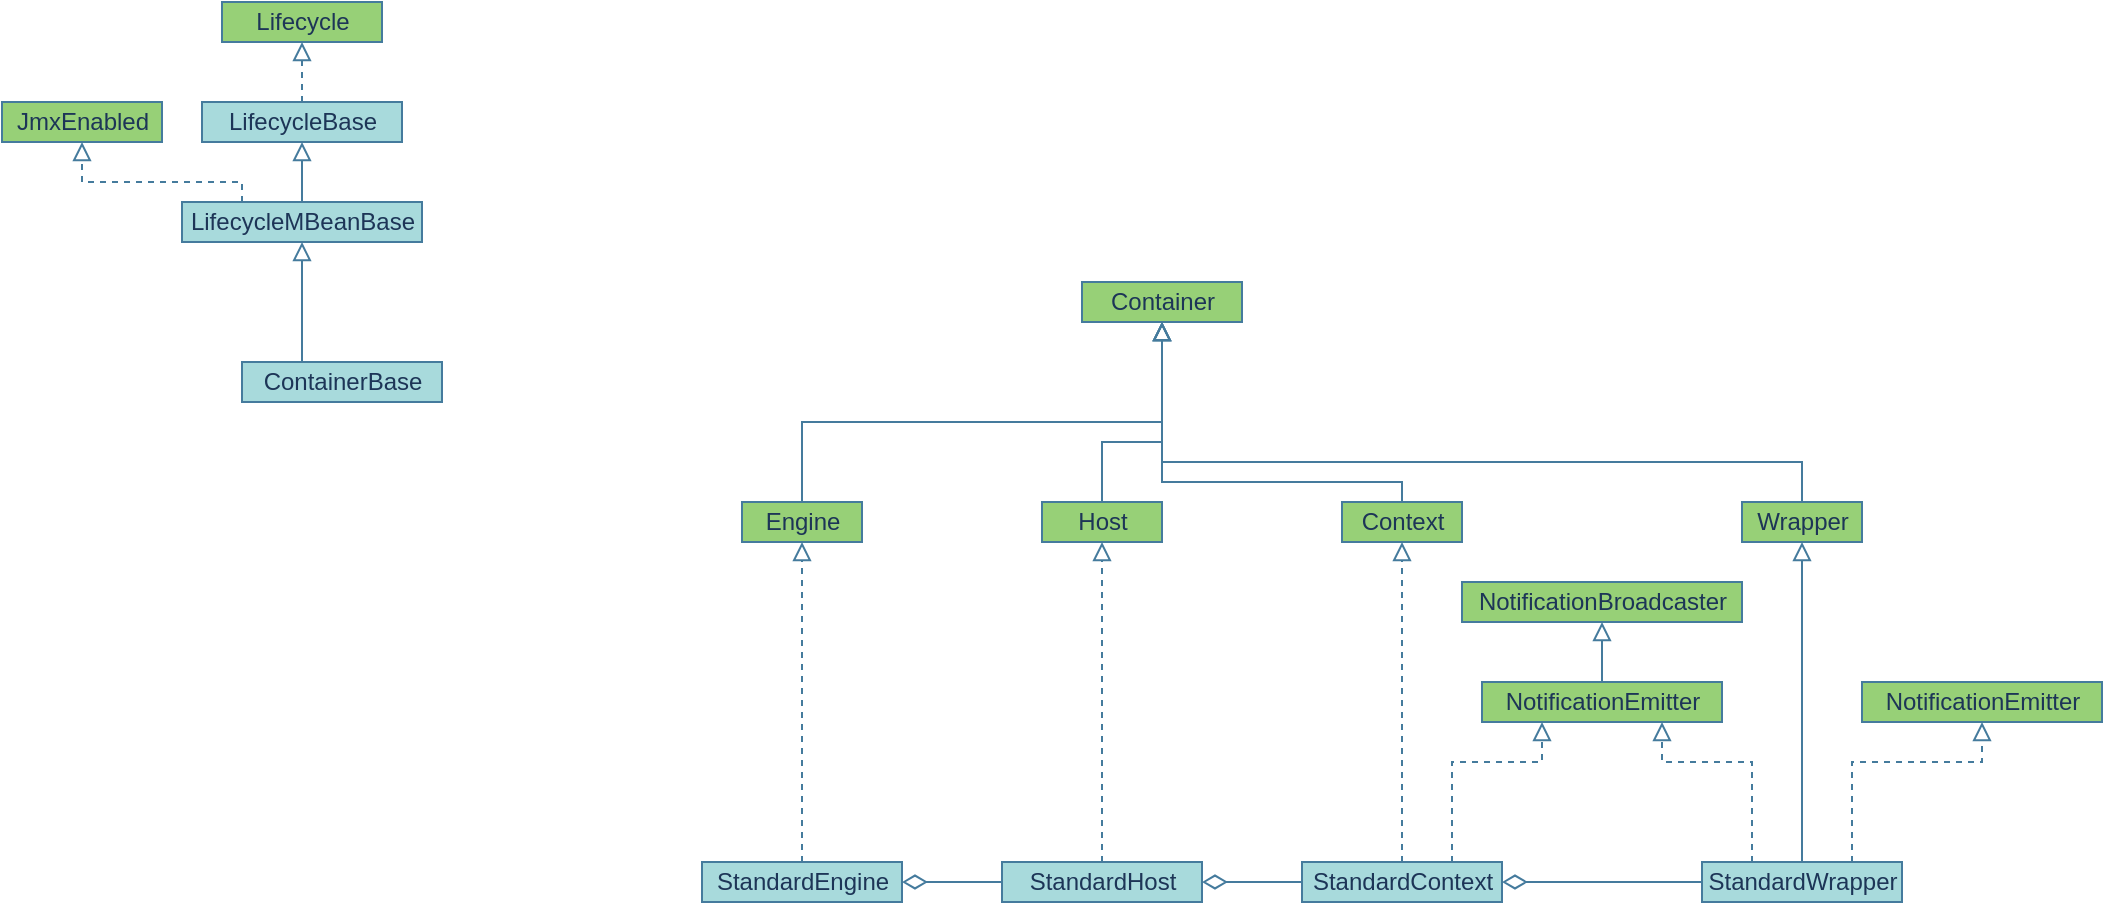 <mxfile version="21.5.1" type="device" pages="4">
  <diagram id="Ksh-sCeIXC-5PDlkENbU" name="第 1 页">
    <mxGraphModel dx="4284" dy="659" grid="1" gridSize="10" guides="1" tooltips="1" connect="1" arrows="1" fold="1" page="1" pageScale="1" pageWidth="3300" pageHeight="4681" background="none" math="0" shadow="0">
      <root>
        <mxCell id="0" />
        <mxCell id="1" parent="0" />
        <mxCell id="akxBlBaWW-fTLJFMEqZJ-1" value="Container" style="html=1;strokeColor=#457B9D;fontColor=#1D3557;fillColor=#97D077;" parent="1" vertex="1">
          <mxGeometry x="510" y="220" width="80" height="20" as="geometry" />
        </mxCell>
        <mxCell id="UcZ2eeV6gfu7S_-EuZX7-7" style="edgeStyle=orthogonalEdgeStyle;rounded=0;orthogonalLoop=1;jettySize=auto;html=1;exitX=0.5;exitY=0;exitDx=0;exitDy=0;entryX=0.5;entryY=1;entryDx=0;entryDy=0;endArrow=block;endFill=0;endSize=7;strokeColor=#457B9D;" parent="1" source="akxBlBaWW-fTLJFMEqZJ-2" target="akxBlBaWW-fTLJFMEqZJ-1" edge="1">
          <mxGeometry relative="1" as="geometry">
            <mxPoint x="570" y="240" as="targetPoint" />
            <Array as="points">
              <mxPoint x="520" y="300" />
              <mxPoint x="550" y="300" />
            </Array>
          </mxGeometry>
        </mxCell>
        <mxCell id="akxBlBaWW-fTLJFMEqZJ-2" value="Host" style="html=1;strokeColor=#457B9D;fontColor=#1D3557;fillColor=#97D077;" parent="1" vertex="1">
          <mxGeometry x="490" y="330" width="60" height="20" as="geometry" />
        </mxCell>
        <mxCell id="akxBlBaWW-fTLJFMEqZJ-8" style="edgeStyle=orthogonalEdgeStyle;rounded=0;sketch=0;orthogonalLoop=1;jettySize=auto;html=1;exitX=0.5;exitY=0;exitDx=0;exitDy=0;entryX=0.5;entryY=1;entryDx=0;entryDy=0;strokeColor=#457B9D;fillColor=#A8DADC;fontColor=#1D3557;endArrow=block;endFill=0;endSize=7;" parent="1" source="akxBlBaWW-fTLJFMEqZJ-3" target="akxBlBaWW-fTLJFMEqZJ-1" edge="1">
          <mxGeometry relative="1" as="geometry">
            <mxPoint x="540" y="240" as="targetPoint" />
            <Array as="points">
              <mxPoint x="370" y="290" />
              <mxPoint x="550" y="290" />
            </Array>
          </mxGeometry>
        </mxCell>
        <mxCell id="akxBlBaWW-fTLJFMEqZJ-3" value="Engine" style="html=1;strokeColor=#457B9D;fontColor=#1D3557;fillColor=#97D077;" parent="1" vertex="1">
          <mxGeometry x="340" y="330" width="60" height="20" as="geometry" />
        </mxCell>
        <mxCell id="UcZ2eeV6gfu7S_-EuZX7-8" style="edgeStyle=orthogonalEdgeStyle;rounded=0;orthogonalLoop=1;jettySize=auto;html=1;exitX=0.5;exitY=0;exitDx=0;exitDy=0;endArrow=block;endFill=0;endSize=7;strokeColor=#457B9D;" parent="1" source="akxBlBaWW-fTLJFMEqZJ-4" edge="1">
          <mxGeometry relative="1" as="geometry">
            <mxPoint x="550" y="240" as="targetPoint" />
            <Array as="points">
              <mxPoint x="670" y="320" />
              <mxPoint x="550" y="320" />
            </Array>
          </mxGeometry>
        </mxCell>
        <mxCell id="akxBlBaWW-fTLJFMEqZJ-4" value="Context" style="html=1;strokeColor=#457B9D;fontColor=#1D3557;fillColor=#97D077;" parent="1" vertex="1">
          <mxGeometry x="640" y="330" width="60" height="20" as="geometry" />
        </mxCell>
        <mxCell id="UcZ2eeV6gfu7S_-EuZX7-9" style="edgeStyle=orthogonalEdgeStyle;rounded=0;orthogonalLoop=1;jettySize=auto;html=1;exitX=0.5;exitY=0;exitDx=0;exitDy=0;endArrow=block;endFill=0;endSize=7;strokeColor=#457B9D;" parent="1" source="akxBlBaWW-fTLJFMEqZJ-5" edge="1">
          <mxGeometry relative="1" as="geometry">
            <mxPoint x="550" y="240" as="targetPoint" />
            <Array as="points">
              <mxPoint x="870" y="310" />
              <mxPoint x="550" y="310" />
            </Array>
          </mxGeometry>
        </mxCell>
        <mxCell id="akxBlBaWW-fTLJFMEqZJ-5" value="Wrapper" style="html=1;strokeColor=#457B9D;fontColor=#1D3557;fillColor=#97D077;" parent="1" vertex="1">
          <mxGeometry x="840" y="330" width="60" height="20" as="geometry" />
        </mxCell>
        <mxCell id="UcZ2eeV6gfu7S_-EuZX7-20" style="edgeStyle=orthogonalEdgeStyle;rounded=0;orthogonalLoop=1;jettySize=auto;html=1;exitX=0.25;exitY=0;exitDx=0;exitDy=0;entryX=0.5;entryY=1;entryDx=0;entryDy=0;endArrow=block;endFill=0;endSize=7;strokeColor=#457B9D;" parent="1" source="akxBlBaWW-fTLJFMEqZJ-7" target="akxBlBaWW-fTLJFMEqZJ-10" edge="1">
          <mxGeometry relative="1" as="geometry">
            <Array as="points">
              <mxPoint x="120" y="270" />
            </Array>
          </mxGeometry>
        </mxCell>
        <mxCell id="akxBlBaWW-fTLJFMEqZJ-7" value="ContainerBase" style="html=1;fillColor=#A8DADC;strokeColor=#457B9D;fontColor=#1D3557;" parent="1" vertex="1">
          <mxGeometry x="90" y="260" width="100" height="20" as="geometry" />
        </mxCell>
        <mxCell id="akxBlBaWW-fTLJFMEqZJ-12" style="edgeStyle=orthogonalEdgeStyle;rounded=0;sketch=0;orthogonalLoop=1;jettySize=auto;html=1;exitX=0.25;exitY=0;exitDx=0;exitDy=0;entryX=0.5;entryY=1;entryDx=0;entryDy=0;endArrow=block;endFill=0;endSize=7;strokeColor=#457B9D;fillColor=#A8DADC;fontColor=#1D3557;dashed=1;" parent="1" source="akxBlBaWW-fTLJFMEqZJ-10" target="akxBlBaWW-fTLJFMEqZJ-11" edge="1">
          <mxGeometry relative="1" as="geometry">
            <Array as="points">
              <mxPoint x="90" y="170" />
              <mxPoint x="10" y="170" />
            </Array>
          </mxGeometry>
        </mxCell>
        <mxCell id="akxBlBaWW-fTLJFMEqZJ-14" style="edgeStyle=orthogonalEdgeStyle;rounded=0;sketch=0;orthogonalLoop=1;jettySize=auto;html=1;exitX=0.5;exitY=0;exitDx=0;exitDy=0;entryX=0.5;entryY=1;entryDx=0;entryDy=0;endArrow=block;endFill=0;endSize=7;strokeColor=#457B9D;fillColor=#A8DADC;fontColor=#1D3557;" parent="1" source="akxBlBaWW-fTLJFMEqZJ-10" target="akxBlBaWW-fTLJFMEqZJ-13" edge="1">
          <mxGeometry relative="1" as="geometry" />
        </mxCell>
        <mxCell id="akxBlBaWW-fTLJFMEqZJ-10" value="LifecycleMBeanBase" style="html=1;fillColor=#A8DADC;strokeColor=#457B9D;fontColor=#1D3557;" parent="1" vertex="1">
          <mxGeometry x="60" y="180" width="120" height="20" as="geometry" />
        </mxCell>
        <mxCell id="akxBlBaWW-fTLJFMEqZJ-11" value="JmxEnabled" style="html=1;strokeColor=#457B9D;fontColor=#1D3557;fillColor=#97D077;" parent="1" vertex="1">
          <mxGeometry x="-30" y="130" width="80" height="20" as="geometry" />
        </mxCell>
        <mxCell id="akxBlBaWW-fTLJFMEqZJ-16" style="edgeStyle=orthogonalEdgeStyle;rounded=0;sketch=0;orthogonalLoop=1;jettySize=auto;html=1;exitX=0.5;exitY=0;exitDx=0;exitDy=0;entryX=0.5;entryY=1;entryDx=0;entryDy=0;endArrow=block;endFill=0;endSize=7;strokeColor=#457B9D;fillColor=#A8DADC;fontColor=#1D3557;dashed=1;" parent="1" source="akxBlBaWW-fTLJFMEqZJ-13" target="akxBlBaWW-fTLJFMEqZJ-15" edge="1">
          <mxGeometry relative="1" as="geometry" />
        </mxCell>
        <mxCell id="akxBlBaWW-fTLJFMEqZJ-13" value="LifecycleBase" style="html=1;fillColor=#A8DADC;strokeColor=#457B9D;fontColor=#1D3557;" parent="1" vertex="1">
          <mxGeometry x="70" y="130" width="100" height="20" as="geometry" />
        </mxCell>
        <mxCell id="akxBlBaWW-fTLJFMEqZJ-15" value="Lifecycle" style="html=1;strokeColor=#457B9D;fontColor=#1D3557;fillColor=#97D077;" parent="1" vertex="1">
          <mxGeometry x="80" y="80" width="80" height="20" as="geometry" />
        </mxCell>
        <mxCell id="akxBlBaWW-fTLJFMEqZJ-22" style="edgeStyle=orthogonalEdgeStyle;rounded=0;sketch=0;orthogonalLoop=1;jettySize=auto;html=1;exitX=0.5;exitY=0;exitDx=0;exitDy=0;entryX=0.5;entryY=1;entryDx=0;entryDy=0;endArrow=block;endFill=0;endSize=7;strokeColor=#457B9D;fillColor=#A8DADC;fontColor=#1D3557;dashed=1;" parent="1" source="akxBlBaWW-fTLJFMEqZJ-20" target="akxBlBaWW-fTLJFMEqZJ-3" edge="1">
          <mxGeometry relative="1" as="geometry" />
        </mxCell>
        <mxCell id="akxBlBaWW-fTLJFMEqZJ-20" value="StandardEngine" style="html=1;fillColor=#A8DADC;strokeColor=#457B9D;fontColor=#1D3557;" parent="1" vertex="1">
          <mxGeometry x="320" y="510" width="100" height="20" as="geometry" />
        </mxCell>
        <mxCell id="UcZ2eeV6gfu7S_-EuZX7-2" style="edgeStyle=orthogonalEdgeStyle;rounded=0;orthogonalLoop=1;jettySize=auto;html=1;exitX=0.5;exitY=0;exitDx=0;exitDy=0;entryX=0.5;entryY=1;entryDx=0;entryDy=0;endArrow=block;endFill=0;endSize=7;strokeColor=#457B9D;dashed=1;" parent="1" source="akxBlBaWW-fTLJFMEqZJ-23" target="akxBlBaWW-fTLJFMEqZJ-2" edge="1">
          <mxGeometry relative="1" as="geometry" />
        </mxCell>
        <mxCell id="UcZ2eeV6gfu7S_-EuZX7-25" style="edgeStyle=orthogonalEdgeStyle;rounded=0;orthogonalLoop=1;jettySize=auto;html=1;exitX=0;exitY=0.5;exitDx=0;exitDy=0;entryX=1;entryY=0.5;entryDx=0;entryDy=0;endArrow=diamondThin;endFill=0;endSize=10;strokeColor=#457B9D;" parent="1" source="akxBlBaWW-fTLJFMEqZJ-23" target="akxBlBaWW-fTLJFMEqZJ-20" edge="1">
          <mxGeometry relative="1" as="geometry" />
        </mxCell>
        <mxCell id="akxBlBaWW-fTLJFMEqZJ-23" value="StandardHost" style="html=1;fillColor=#A8DADC;strokeColor=#457B9D;fontColor=#1D3557;" parent="1" vertex="1">
          <mxGeometry x="470" y="510" width="100" height="20" as="geometry" />
        </mxCell>
        <mxCell id="UcZ2eeV6gfu7S_-EuZX7-3" style="edgeStyle=orthogonalEdgeStyle;rounded=0;orthogonalLoop=1;jettySize=auto;html=1;exitX=0.5;exitY=0;exitDx=0;exitDy=0;entryX=0.5;entryY=1;entryDx=0;entryDy=0;endArrow=block;endFill=0;endSize=7;strokeColor=#457B9D;dashed=1;" parent="1" source="akxBlBaWW-fTLJFMEqZJ-24" target="akxBlBaWW-fTLJFMEqZJ-4" edge="1">
          <mxGeometry relative="1" as="geometry" />
        </mxCell>
        <mxCell id="UcZ2eeV6gfu7S_-EuZX7-16" style="edgeStyle=orthogonalEdgeStyle;rounded=0;orthogonalLoop=1;jettySize=auto;html=1;exitX=0.75;exitY=0;exitDx=0;exitDy=0;entryX=0.25;entryY=1;entryDx=0;entryDy=0;endArrow=block;endFill=0;endSize=7;strokeColor=#457B9D;dashed=1;" parent="1" source="akxBlBaWW-fTLJFMEqZJ-24" target="UcZ2eeV6gfu7S_-EuZX7-11" edge="1">
          <mxGeometry relative="1" as="geometry">
            <Array as="points">
              <mxPoint x="695" y="460" />
              <mxPoint x="740" y="460" />
            </Array>
          </mxGeometry>
        </mxCell>
        <mxCell id="UcZ2eeV6gfu7S_-EuZX7-26" style="edgeStyle=orthogonalEdgeStyle;rounded=0;orthogonalLoop=1;jettySize=auto;html=1;exitX=0;exitY=0.5;exitDx=0;exitDy=0;entryX=1;entryY=0.5;entryDx=0;entryDy=0;endArrow=diamondThin;endFill=0;endSize=10;strokeColor=#457B9D;" parent="1" source="akxBlBaWW-fTLJFMEqZJ-24" target="akxBlBaWW-fTLJFMEqZJ-23" edge="1">
          <mxGeometry relative="1" as="geometry" />
        </mxCell>
        <mxCell id="akxBlBaWW-fTLJFMEqZJ-24" value="StandardContext" style="html=1;fillColor=#A8DADC;strokeColor=#457B9D;fontColor=#1D3557;" parent="1" vertex="1">
          <mxGeometry x="620" y="510" width="100" height="20" as="geometry" />
        </mxCell>
        <mxCell id="UcZ2eeV6gfu7S_-EuZX7-4" style="edgeStyle=orthogonalEdgeStyle;rounded=0;orthogonalLoop=1;jettySize=auto;html=1;exitX=0.5;exitY=0;exitDx=0;exitDy=0;entryX=0.5;entryY=1;entryDx=0;entryDy=0;endArrow=block;endFill=0;endSize=7;strokeColor=#457B9D;" parent="1" source="akxBlBaWW-fTLJFMEqZJ-25" target="akxBlBaWW-fTLJFMEqZJ-5" edge="1">
          <mxGeometry relative="1" as="geometry" />
        </mxCell>
        <mxCell id="UcZ2eeV6gfu7S_-EuZX7-17" style="edgeStyle=orthogonalEdgeStyle;rounded=0;orthogonalLoop=1;jettySize=auto;html=1;exitX=0.25;exitY=0;exitDx=0;exitDy=0;entryX=0.75;entryY=1;entryDx=0;entryDy=0;endArrow=block;endFill=0;endSize=7;strokeColor=#457B9D;dashed=1;" parent="1" source="akxBlBaWW-fTLJFMEqZJ-25" target="UcZ2eeV6gfu7S_-EuZX7-11" edge="1">
          <mxGeometry relative="1" as="geometry">
            <Array as="points">
              <mxPoint x="845" y="460" />
              <mxPoint x="800" y="460" />
            </Array>
          </mxGeometry>
        </mxCell>
        <mxCell id="UcZ2eeV6gfu7S_-EuZX7-18" style="edgeStyle=orthogonalEdgeStyle;rounded=0;orthogonalLoop=1;jettySize=auto;html=1;exitX=0.75;exitY=0;exitDx=0;exitDy=0;entryX=0.5;entryY=1;entryDx=0;entryDy=0;endArrow=block;endFill=0;endSize=7;strokeColor=#457B9D;dashed=1;" parent="1" source="akxBlBaWW-fTLJFMEqZJ-25" target="UcZ2eeV6gfu7S_-EuZX7-14" edge="1">
          <mxGeometry relative="1" as="geometry">
            <Array as="points">
              <mxPoint x="895" y="460" />
              <mxPoint x="960" y="460" />
            </Array>
          </mxGeometry>
        </mxCell>
        <mxCell id="UcZ2eeV6gfu7S_-EuZX7-27" style="edgeStyle=orthogonalEdgeStyle;rounded=0;orthogonalLoop=1;jettySize=auto;html=1;exitX=0;exitY=0.5;exitDx=0;exitDy=0;entryX=1;entryY=0.5;entryDx=0;entryDy=0;endArrow=diamondThin;endFill=0;endSize=10;strokeColor=#457B9D;" parent="1" source="akxBlBaWW-fTLJFMEqZJ-25" target="akxBlBaWW-fTLJFMEqZJ-24" edge="1">
          <mxGeometry relative="1" as="geometry" />
        </mxCell>
        <mxCell id="akxBlBaWW-fTLJFMEqZJ-25" value="StandardWrapper" style="html=1;fillColor=#A8DADC;strokeColor=#457B9D;fontColor=#1D3557;" parent="1" vertex="1">
          <mxGeometry x="820" y="510" width="100" height="20" as="geometry" />
        </mxCell>
        <mxCell id="UcZ2eeV6gfu7S_-EuZX7-15" style="edgeStyle=orthogonalEdgeStyle;rounded=0;orthogonalLoop=1;jettySize=auto;html=1;exitX=0.5;exitY=0;exitDx=0;exitDy=0;entryX=0.5;entryY=1;entryDx=0;entryDy=0;endArrow=block;endFill=0;endSize=7;strokeColor=#457B9D;" parent="1" source="UcZ2eeV6gfu7S_-EuZX7-11" target="UcZ2eeV6gfu7S_-EuZX7-12" edge="1">
          <mxGeometry relative="1" as="geometry" />
        </mxCell>
        <mxCell id="UcZ2eeV6gfu7S_-EuZX7-11" value="NotificationEmitter" style="html=1;strokeColor=#457B9D;fontColor=#1D3557;fillColor=#97D077;" parent="1" vertex="1">
          <mxGeometry x="710" y="420" width="120" height="20" as="geometry" />
        </mxCell>
        <mxCell id="UcZ2eeV6gfu7S_-EuZX7-12" value="NotificationBroadcaster" style="html=1;strokeColor=#457B9D;fontColor=#1D3557;fillColor=#97D077;" parent="1" vertex="1">
          <mxGeometry x="700" y="370" width="140" height="20" as="geometry" />
        </mxCell>
        <mxCell id="UcZ2eeV6gfu7S_-EuZX7-14" value="NotificationEmitter" style="html=1;strokeColor=#457B9D;fontColor=#1D3557;fillColor=#97D077;" parent="1" vertex="1">
          <mxGeometry x="900" y="420" width="120" height="20" as="geometry" />
        </mxCell>
      </root>
    </mxGraphModel>
  </diagram>
  <diagram id="a0g0rvctQpB0N_MTDLST" name="第 2 页">
    <mxGraphModel dx="984" dy="659" grid="0" gridSize="10" guides="1" tooltips="1" connect="1" arrows="1" fold="1" page="1" pageScale="1" pageWidth="3300" pageHeight="4681" background="none" math="0" shadow="0">
      <root>
        <mxCell id="W9zNpmpsUSwXFrq7iUbq-0" />
        <mxCell id="W9zNpmpsUSwXFrq7iUbq-1" parent="W9zNpmpsUSwXFrq7iUbq-0" />
        <mxCell id="l5pVDytUrsDA2l9Rdfmx-3" value="" style="rounded=0;whiteSpace=wrap;html=1;fillColor=#D5E8D4;strokeColor=none;" parent="W9zNpmpsUSwXFrq7iUbq-1" vertex="1">
          <mxGeometry x="540" y="790" width="520" height="280" as="geometry" />
        </mxCell>
        <mxCell id="l5pVDytUrsDA2l9Rdfmx-2" value="" style="rounded=0;whiteSpace=wrap;html=1;strokeColor=none;fillColor=#D4E1F5;" parent="W9zNpmpsUSwXFrq7iUbq-1" vertex="1">
          <mxGeometry x="240" y="770" width="300" height="300" as="geometry" />
        </mxCell>
        <mxCell id="l5pVDytUrsDA2l9Rdfmx-1" value="" style="rounded=0;whiteSpace=wrap;html=1;strokeColor=none;fillColor=#E6E6E6;" parent="W9zNpmpsUSwXFrq7iUbq-1" vertex="1">
          <mxGeometry x="240" y="710" width="820" height="60" as="geometry" />
        </mxCell>
        <mxCell id="kzwtzmiWURXjqiiIkdTv-11" value="" style="rounded=0;whiteSpace=wrap;html=1;strokeColor=none;fillColor=#E6E6E6;" parent="W9zNpmpsUSwXFrq7iUbq-1" vertex="1">
          <mxGeometry x="600" y="320" width="120" height="130" as="geometry" />
        </mxCell>
        <mxCell id="kzwtzmiWURXjqiiIkdTv-10" value="" style="rounded=0;whiteSpace=wrap;html=1;strokeColor=none;fillColor=#D4E1F5;" parent="W9zNpmpsUSwXFrq7iUbq-1" vertex="1">
          <mxGeometry x="720" y="320" width="240" height="130" as="geometry" />
        </mxCell>
        <mxCell id="kzwtzmiWURXjqiiIkdTv-8" value="" style="rounded=0;whiteSpace=wrap;html=1;fillColor=#D5E8D4;strokeColor=none;" parent="W9zNpmpsUSwXFrq7iUbq-1" vertex="1">
          <mxGeometry x="270" y="450" width="690" height="180" as="geometry" />
        </mxCell>
        <mxCell id="tJWTK9vPmwsosydxoks9-28" style="edgeStyle=orthogonalEdgeStyle;rounded=0;sketch=0;orthogonalLoop=1;jettySize=auto;html=1;exitX=1;exitY=0.5;exitDx=0;exitDy=0;entryX=0;entryY=0.5;entryDx=0;entryDy=0;endArrow=open;endFill=0;endSize=7;strokeColor=#457B9D;fillColor=#A8DADC;fontColor=#1D3557;dashed=1;" parent="W9zNpmpsUSwXFrq7iUbq-1" source="tJWTK9vPmwsosydxoks9-0" target="tJWTK9vPmwsosydxoks9-1" edge="1">
          <mxGeometry relative="1" as="geometry" />
        </mxCell>
        <mxCell id="tJWTK9vPmwsosydxoks9-0" value="Connector" style="html=1;fillColor=#A8DADC;fontColor=#1D3557;strokeColor=#457B9D;" parent="W9zNpmpsUSwXFrq7iUbq-1" vertex="1">
          <mxGeometry x="280" y="370" width="80" height="20" as="geometry" />
        </mxCell>
        <mxCell id="tJWTK9vPmwsosydxoks9-1" value="ProtocolHandler" style="html=1;strokeColor=#457B9D;fontColor=#1D3557;fillColor=#97D077;" parent="W9zNpmpsUSwXFrq7iUbq-1" vertex="1">
          <mxGeometry x="450" y="370" width="100" height="20" as="geometry" />
        </mxCell>
        <mxCell id="tJWTK9vPmwsosydxoks9-2" value="Adapter" style="html=1;strokeColor=#457B9D;fontColor=#1D3557;fillColor=#97D077;" parent="W9zNpmpsUSwXFrq7iUbq-1" vertex="1">
          <mxGeometry x="610" y="320" width="100" height="20" as="geometry" />
        </mxCell>
        <mxCell id="tJWTK9vPmwsosydxoks9-27" style="edgeStyle=orthogonalEdgeStyle;rounded=0;sketch=0;orthogonalLoop=1;jettySize=auto;html=1;exitX=0.5;exitY=0;exitDx=0;exitDy=0;entryX=0.5;entryY=1;entryDx=0;entryDy=0;endArrow=block;endFill=0;endSize=7;strokeColor=#457B9D;fillColor=#A8DADC;fontColor=#1D3557;dashed=1;" parent="W9zNpmpsUSwXFrq7iUbq-1" source="tJWTK9vPmwsosydxoks9-3" target="tJWTK9vPmwsosydxoks9-2" edge="1">
          <mxGeometry relative="1" as="geometry" />
        </mxCell>
        <mxCell id="tJWTK9vPmwsosydxoks9-3" value="CoyoteAdapter" style="html=1;strokeColor=#457B9D;fontColor=#1D3557;fillColor=#A8DADC;" parent="W9zNpmpsUSwXFrq7iUbq-1" vertex="1">
          <mxGeometry x="610" y="370" width="100" height="20" as="geometry" />
        </mxCell>
        <mxCell id="tJWTK9vPmwsosydxoks9-29" style="edgeStyle=orthogonalEdgeStyle;rounded=0;sketch=0;orthogonalLoop=1;jettySize=auto;html=1;exitX=0.5;exitY=0;exitDx=0;exitDy=0;entryX=0.25;entryY=1;entryDx=0;entryDy=0;endArrow=open;endFill=0;endSize=7;strokeColor=#457B9D;fillColor=#A8DADC;fontColor=#1D3557;startArrow=diamondThin;startFill=1;startSize=10;" parent="W9zNpmpsUSwXFrq7iUbq-1" source="tJWTK9vPmwsosydxoks9-4" target="tJWTK9vPmwsosydxoks9-2" edge="1">
          <mxGeometry relative="1" as="geometry">
            <Array as="points">
              <mxPoint x="590" y="360" />
              <mxPoint x="635" y="360" />
            </Array>
          </mxGeometry>
        </mxCell>
        <mxCell id="4uWDhSXuh7GLMLmpidKv-1" style="edgeStyle=orthogonalEdgeStyle;rounded=0;orthogonalLoop=1;jettySize=auto;html=1;exitX=0.25;exitY=0;exitDx=0;exitDy=0;dashed=1;endArrow=block;endFill=0;endSize=7;strokeColor=#457B9D;" parent="W9zNpmpsUSwXFrq7iUbq-1" source="tJWTK9vPmwsosydxoks9-4" target="tJWTK9vPmwsosydxoks9-1" edge="1">
          <mxGeometry relative="1" as="geometry">
            <Array as="points">
              <mxPoint x="565" y="430" />
              <mxPoint x="510" y="430" />
            </Array>
          </mxGeometry>
        </mxCell>
        <mxCell id="kzwtzmiWURXjqiiIkdTv-3" style="edgeStyle=orthogonalEdgeStyle;rounded=0;orthogonalLoop=1;jettySize=auto;html=1;exitX=1;exitY=0.5;exitDx=0;exitDy=0;entryX=0;entryY=0.5;entryDx=0;entryDy=0;endArrow=open;endFill=0;endSize=7;strokeColor=#457B9D;startArrow=diamondThin;startFill=1;startSize=10;" parent="W9zNpmpsUSwXFrq7iUbq-1" target="4uWDhSXuh7GLMLmpidKv-2" edge="1">
          <mxGeometry relative="1" as="geometry">
            <mxPoint x="610" y="460" as="sourcePoint" />
            <Array as="points">
              <mxPoint x="610" y="430" />
              <mxPoint x="730" y="430" />
              <mxPoint x="730" y="330" />
            </Array>
          </mxGeometry>
        </mxCell>
        <mxCell id="tJWTK9vPmwsosydxoks9-4" value="AbstractProtocol" style="html=1;fillColor=#A8DADC;strokeColor=#457B9D;fontColor=#1D3557;" parent="W9zNpmpsUSwXFrq7iUbq-1" vertex="1">
          <mxGeometry x="540" y="460" width="100" height="20" as="geometry" />
        </mxCell>
        <mxCell id="tJWTK9vPmwsosydxoks9-25" style="edgeStyle=orthogonalEdgeStyle;rounded=0;sketch=0;orthogonalLoop=1;jettySize=auto;html=1;exitX=0.5;exitY=0;exitDx=0;exitDy=0;entryX=0.75;entryY=1;entryDx=0;entryDy=0;endArrow=block;endFill=0;endSize=7;strokeColor=#457B9D;fillColor=#A8DADC;fontColor=#1D3557;" parent="W9zNpmpsUSwXFrq7iUbq-1" source="tJWTK9vPmwsosydxoks9-8" target="tJWTK9vPmwsosydxoks9-4" edge="1">
          <mxGeometry relative="1" as="geometry">
            <Array as="points">
              <mxPoint x="740" y="500" />
              <mxPoint x="615" y="500" />
            </Array>
          </mxGeometry>
        </mxCell>
        <mxCell id="tJWTK9vPmwsosydxoks9-8" value="AbstractHttp11Protocol" style="html=1;fillColor=#A8DADC;strokeColor=#457B9D;fontColor=#1D3557;" parent="W9zNpmpsUSwXFrq7iUbq-1" vertex="1">
          <mxGeometry x="670" y="510" width="140" height="20" as="geometry" />
        </mxCell>
        <mxCell id="tJWTK9vPmwsosydxoks9-13" style="edgeStyle=orthogonalEdgeStyle;rounded=0;sketch=0;orthogonalLoop=1;jettySize=auto;html=1;exitX=0.5;exitY=0;exitDx=0;exitDy=0;entryX=0.25;entryY=1;entryDx=0;entryDy=0;endArrow=block;endFill=0;endSize=7;strokeColor=#457B9D;fillColor=#A8DADC;fontColor=#1D3557;" parent="W9zNpmpsUSwXFrq7iUbq-1" source="tJWTK9vPmwsosydxoks9-9" target="tJWTK9vPmwsosydxoks9-8" edge="1">
          <mxGeometry relative="1" as="geometry">
            <Array as="points">
              <mxPoint x="670" y="550" />
              <mxPoint x="705" y="550" />
            </Array>
          </mxGeometry>
        </mxCell>
        <mxCell id="tJWTK9vPmwsosydxoks9-9" value="Http11AprProtocol" style="html=1;fillColor=#A8DADC;strokeColor=#457B9D;fontColor=#1D3557;" parent="W9zNpmpsUSwXFrq7iUbq-1" vertex="1">
          <mxGeometry x="610" y="560" width="120" height="20" as="geometry" />
        </mxCell>
        <mxCell id="tJWTK9vPmwsosydxoks9-14" style="edgeStyle=orthogonalEdgeStyle;rounded=0;sketch=0;orthogonalLoop=1;jettySize=auto;html=1;exitX=0.5;exitY=0;exitDx=0;exitDy=0;entryX=0.75;entryY=1;entryDx=0;entryDy=0;endArrow=block;endFill=0;endSize=7;strokeColor=#457B9D;fillColor=#A8DADC;fontColor=#1D3557;" parent="W9zNpmpsUSwXFrq7iUbq-1" source="tJWTK9vPmwsosydxoks9-10" target="tJWTK9vPmwsosydxoks9-8" edge="1">
          <mxGeometry relative="1" as="geometry">
            <Array as="points">
              <mxPoint x="830" y="550" />
              <mxPoint x="775" y="550" />
            </Array>
          </mxGeometry>
        </mxCell>
        <mxCell id="tJWTK9vPmwsosydxoks9-10" value="AbstractHttp11JsseProtocol" style="html=1;fillColor=#A8DADC;strokeColor=#457B9D;fontColor=#1D3557;" parent="W9zNpmpsUSwXFrq7iUbq-1" vertex="1">
          <mxGeometry x="750" y="560" width="160" height="20" as="geometry" />
        </mxCell>
        <mxCell id="tJWTK9vPmwsosydxoks9-15" style="edgeStyle=orthogonalEdgeStyle;rounded=0;sketch=0;orthogonalLoop=1;jettySize=auto;html=1;exitX=0.5;exitY=0;exitDx=0;exitDy=0;entryX=0.25;entryY=1;entryDx=0;entryDy=0;endArrow=block;endFill=0;endSize=7;strokeColor=#457B9D;fillColor=#A8DADC;fontColor=#1D3557;" parent="W9zNpmpsUSwXFrq7iUbq-1" source="tJWTK9vPmwsosydxoks9-11" target="tJWTK9vPmwsosydxoks9-10" edge="1">
          <mxGeometry relative="1" as="geometry">
            <Array as="points">
              <mxPoint x="760" y="600" />
              <mxPoint x="790" y="600" />
            </Array>
          </mxGeometry>
        </mxCell>
        <mxCell id="tJWTK9vPmwsosydxoks9-11" value="Http11NioProtocol" style="html=1;fillColor=#A8DADC;fontColor=#1D3557;strokeColor=#457B9D;" parent="W9zNpmpsUSwXFrq7iUbq-1" vertex="1">
          <mxGeometry x="700" y="610" width="120" height="20" as="geometry" />
        </mxCell>
        <mxCell id="tJWTK9vPmwsosydxoks9-16" style="edgeStyle=orthogonalEdgeStyle;rounded=0;sketch=0;orthogonalLoop=1;jettySize=auto;html=1;exitX=0.5;exitY=0;exitDx=0;exitDy=0;entryX=0.75;entryY=1;entryDx=0;entryDy=0;endArrow=block;endFill=0;endSize=7;strokeColor=#457B9D;fillColor=#A8DADC;fontColor=#1D3557;" parent="W9zNpmpsUSwXFrq7iUbq-1" source="tJWTK9vPmwsosydxoks9-12" target="tJWTK9vPmwsosydxoks9-10" edge="1">
          <mxGeometry relative="1" as="geometry">
            <Array as="points">
              <mxPoint x="900" y="600" />
              <mxPoint x="870" y="600" />
            </Array>
          </mxGeometry>
        </mxCell>
        <mxCell id="tJWTK9vPmwsosydxoks9-12" value="Http11Nio2Protocol" style="html=1;fillColor=#A8DADC;strokeColor=#457B9D;fontColor=#1D3557;" parent="W9zNpmpsUSwXFrq7iUbq-1" vertex="1">
          <mxGeometry x="840" y="610" width="120" height="20" as="geometry" />
        </mxCell>
        <mxCell id="tJWTK9vPmwsosydxoks9-24" style="edgeStyle=orthogonalEdgeStyle;rounded=0;sketch=0;orthogonalLoop=1;jettySize=auto;html=1;exitX=0.5;exitY=0;exitDx=0;exitDy=0;entryX=0.25;entryY=1;entryDx=0;entryDy=0;endArrow=block;endFill=0;endSize=7;strokeColor=#457B9D;fillColor=#A8DADC;fontColor=#1D3557;" parent="W9zNpmpsUSwXFrq7iUbq-1" source="tJWTK9vPmwsosydxoks9-17" target="tJWTK9vPmwsosydxoks9-4" edge="1">
          <mxGeometry relative="1" as="geometry">
            <Array as="points">
              <mxPoint x="430" y="500" />
              <mxPoint x="565" y="500" />
            </Array>
          </mxGeometry>
        </mxCell>
        <mxCell id="tJWTK9vPmwsosydxoks9-17" value="AbstractAjpProtocol" style="html=1;fillColor=#A8DADC;strokeColor=#457B9D;fontColor=#1D3557;" parent="W9zNpmpsUSwXFrq7iUbq-1" vertex="1">
          <mxGeometry x="370" y="510" width="120" height="20" as="geometry" />
        </mxCell>
        <mxCell id="tJWTK9vPmwsosydxoks9-21" style="edgeStyle=orthogonalEdgeStyle;rounded=0;sketch=0;orthogonalLoop=1;jettySize=auto;html=1;exitX=0.5;exitY=0;exitDx=0;exitDy=0;entryX=0.25;entryY=1;entryDx=0;entryDy=0;endArrow=block;endFill=0;endSize=7;strokeColor=#457B9D;fillColor=#A8DADC;fontColor=#1D3557;" parent="W9zNpmpsUSwXFrq7iUbq-1" source="tJWTK9vPmwsosydxoks9-18" target="tJWTK9vPmwsosydxoks9-17" edge="1">
          <mxGeometry relative="1" as="geometry">
            <Array as="points">
              <mxPoint x="320" y="550" />
              <mxPoint x="400" y="550" />
            </Array>
          </mxGeometry>
        </mxCell>
        <mxCell id="tJWTK9vPmwsosydxoks9-18" value="AjpAprProtocol" style="html=1;fillColor=#A8DADC;strokeColor=#457B9D;fontColor=#1D3557;" parent="W9zNpmpsUSwXFrq7iUbq-1" vertex="1">
          <mxGeometry x="270" y="560" width="100" height="20" as="geometry" />
        </mxCell>
        <mxCell id="tJWTK9vPmwsosydxoks9-22" style="edgeStyle=orthogonalEdgeStyle;rounded=0;sketch=0;orthogonalLoop=1;jettySize=auto;html=1;exitX=0.5;exitY=0;exitDx=0;exitDy=0;entryX=0.5;entryY=1;entryDx=0;entryDy=0;endArrow=block;endFill=0;endSize=7;strokeColor=#457B9D;fillColor=#A8DADC;fontColor=#1D3557;" parent="W9zNpmpsUSwXFrq7iUbq-1" source="tJWTK9vPmwsosydxoks9-19" target="tJWTK9vPmwsosydxoks9-17" edge="1">
          <mxGeometry relative="1" as="geometry" />
        </mxCell>
        <mxCell id="tJWTK9vPmwsosydxoks9-19" value="AjpNioProtocol" style="html=1;fillColor=#A8DADC;strokeColor=#457B9D;fontColor=#1D3557;" parent="W9zNpmpsUSwXFrq7iUbq-1" vertex="1">
          <mxGeometry x="380" y="560" width="100" height="20" as="geometry" />
        </mxCell>
        <mxCell id="tJWTK9vPmwsosydxoks9-23" style="edgeStyle=orthogonalEdgeStyle;rounded=0;sketch=0;orthogonalLoop=1;jettySize=auto;html=1;exitX=0.5;exitY=0;exitDx=0;exitDy=0;entryX=0.75;entryY=1;entryDx=0;entryDy=0;endArrow=block;endFill=0;endSize=7;strokeColor=#457B9D;fillColor=#A8DADC;fontColor=#1D3557;" parent="W9zNpmpsUSwXFrq7iUbq-1" source="tJWTK9vPmwsosydxoks9-20" target="tJWTK9vPmwsosydxoks9-17" edge="1">
          <mxGeometry relative="1" as="geometry">
            <Array as="points">
              <mxPoint x="540" y="550" />
              <mxPoint x="460" y="550" />
            </Array>
          </mxGeometry>
        </mxCell>
        <mxCell id="tJWTK9vPmwsosydxoks9-20" value="AjpNio2Protocol" style="html=1;fillColor=#A8DADC;strokeColor=#457B9D;fontColor=#1D3557;" parent="W9zNpmpsUSwXFrq7iUbq-1" vertex="1">
          <mxGeometry x="490" y="560" width="100" height="20" as="geometry" />
        </mxCell>
        <mxCell id="tJWTK9vPmwsosydxoks9-37" style="edgeStyle=orthogonalEdgeStyle;rounded=0;sketch=0;orthogonalLoop=1;jettySize=auto;html=1;exitX=0.5;exitY=0;exitDx=0;exitDy=0;entryX=0.5;entryY=1;entryDx=0;entryDy=0;endArrow=block;endFill=0;endSize=7;strokeColor=#457B9D;fillColor=#A8DADC;fontColor=#1D3557;" parent="W9zNpmpsUSwXFrq7iUbq-1" source="tJWTK9vPmwsosydxoks9-30" target="tJWTK9vPmwsosydxoks9-32" edge="1">
          <mxGeometry relative="1" as="geometry" />
        </mxCell>
        <mxCell id="tJWTK9vPmwsosydxoks9-39" style="edgeStyle=orthogonalEdgeStyle;rounded=0;sketch=0;orthogonalLoop=1;jettySize=auto;html=1;exitX=0.75;exitY=0;exitDx=0;exitDy=0;entryX=0.5;entryY=1;entryDx=0;entryDy=0;endArrow=block;endFill=0;endSize=7;strokeColor=#457B9D;fillColor=#A8DADC;fontColor=#1D3557;dashed=1;" parent="W9zNpmpsUSwXFrq7iUbq-1" source="tJWTK9vPmwsosydxoks9-30" target="tJWTK9vPmwsosydxoks9-34" edge="1">
          <mxGeometry relative="1" as="geometry">
            <Array as="points">
              <mxPoint x="110" y="210" />
              <mxPoint x="200" y="210" />
            </Array>
          </mxGeometry>
        </mxCell>
        <mxCell id="tJWTK9vPmwsosydxoks9-30" value="LifecycleMBeanBase" style="html=1;fillColor=#A8DADC;strokeColor=#457B9D;fontColor=#1D3557;" parent="W9zNpmpsUSwXFrq7iUbq-1" vertex="1">
          <mxGeometry x="20" y="220" width="120" height="20" as="geometry" />
        </mxCell>
        <mxCell id="tJWTK9vPmwsosydxoks9-38" style="edgeStyle=orthogonalEdgeStyle;rounded=0;sketch=0;orthogonalLoop=1;jettySize=auto;html=1;exitX=0.5;exitY=0;exitDx=0;exitDy=0;entryX=0.5;entryY=1;entryDx=0;entryDy=0;endArrow=block;endFill=0;endSize=7;strokeColor=#457B9D;fillColor=#A8DADC;fontColor=#1D3557;dashed=1;" parent="W9zNpmpsUSwXFrq7iUbq-1" source="tJWTK9vPmwsosydxoks9-32" target="tJWTK9vPmwsosydxoks9-33" edge="1">
          <mxGeometry relative="1" as="geometry" />
        </mxCell>
        <mxCell id="tJWTK9vPmwsosydxoks9-32" value="LifecycleBase" style="html=1;fillColor=#A8DADC;strokeColor=#457B9D;fontColor=#1D3557;" parent="W9zNpmpsUSwXFrq7iUbq-1" vertex="1">
          <mxGeometry x="40" y="170" width="80" height="20" as="geometry" />
        </mxCell>
        <mxCell id="tJWTK9vPmwsosydxoks9-33" value="Lifecycle" style="html=1;strokeColor=#457B9D;fontColor=#1D3557;fillColor=#97D077;" parent="W9zNpmpsUSwXFrq7iUbq-1" vertex="1">
          <mxGeometry x="40" y="120" width="80" height="20" as="geometry" />
        </mxCell>
        <mxCell id="tJWTK9vPmwsosydxoks9-40" style="edgeStyle=orthogonalEdgeStyle;rounded=0;sketch=0;orthogonalLoop=1;jettySize=auto;html=1;exitX=0.5;exitY=0;exitDx=0;exitDy=0;entryX=0.5;entryY=1;entryDx=0;entryDy=0;endArrow=block;endFill=0;endSize=7;strokeColor=#457B9D;fillColor=#A8DADC;fontColor=#1D3557;" parent="W9zNpmpsUSwXFrq7iUbq-1" source="tJWTK9vPmwsosydxoks9-34" target="tJWTK9vPmwsosydxoks9-35" edge="1">
          <mxGeometry relative="1" as="geometry" />
        </mxCell>
        <mxCell id="tJWTK9vPmwsosydxoks9-34" value="JmxEnabled" style="html=1;strokeColor=#457B9D;fontColor=#1D3557;fillColor=#97D077;" parent="W9zNpmpsUSwXFrq7iUbq-1" vertex="1">
          <mxGeometry x="160" y="170" width="80" height="20" as="geometry" />
        </mxCell>
        <mxCell id="tJWTK9vPmwsosydxoks9-35" value="MBeanRegistration" style="html=1;strokeColor=#457B9D;fontColor=#1D3557;fillColor=#97D077;" parent="W9zNpmpsUSwXFrq7iUbq-1" vertex="1">
          <mxGeometry x="140" y="120" width="120" height="20" as="geometry" />
        </mxCell>
        <mxCell id="4uWDhSXuh7GLMLmpidKv-2" value="AbstractEndpoint" style="html=1;strokeColor=#457B9D;fontColor=#1D3557;fillColor=#A8DADC;" parent="W9zNpmpsUSwXFrq7iUbq-1" vertex="1">
          <mxGeometry x="780" y="320" width="100" height="20" as="geometry" />
        </mxCell>
        <mxCell id="kzwtzmiWURXjqiiIkdTv-7" style="edgeStyle=orthogonalEdgeStyle;rounded=0;orthogonalLoop=1;jettySize=auto;html=1;exitX=0.5;exitY=0;exitDx=0;exitDy=0;entryX=0.25;entryY=1;entryDx=0;entryDy=0;endArrow=block;endFill=0;endSize=7;strokeColor=#457B9D;" parent="W9zNpmpsUSwXFrq7iUbq-1" source="4uWDhSXuh7GLMLmpidKv-3" target="4uWDhSXuh7GLMLmpidKv-2" edge="1">
          <mxGeometry relative="1" as="geometry">
            <Array as="points">
              <mxPoint x="780" y="360" />
              <mxPoint x="805" y="360" />
            </Array>
          </mxGeometry>
        </mxCell>
        <mxCell id="4uWDhSXuh7GLMLmpidKv-3" value="AprEndpoint" style="html=1;strokeColor=#457B9D;fontColor=#1D3557;fillColor=#A8DADC;" parent="W9zNpmpsUSwXFrq7iUbq-1" vertex="1">
          <mxGeometry x="740" y="370" width="80" height="20" as="geometry" />
        </mxCell>
        <mxCell id="kzwtzmiWURXjqiiIkdTv-5" style="edgeStyle=orthogonalEdgeStyle;rounded=0;orthogonalLoop=1;jettySize=auto;html=1;exitX=0.5;exitY=0;exitDx=0;exitDy=0;entryX=0.25;entryY=1;entryDx=0;entryDy=0;endArrow=block;endFill=0;endSize=7;strokeColor=#457B9D;" parent="W9zNpmpsUSwXFrq7iUbq-1" source="kzwtzmiWURXjqiiIkdTv-0" target="kzwtzmiWURXjqiiIkdTv-1" edge="1">
          <mxGeometry relative="1" as="geometry">
            <Array as="points">
              <mxPoint x="840" y="410" />
              <mxPoint x="870" y="410" />
            </Array>
          </mxGeometry>
        </mxCell>
        <mxCell id="kzwtzmiWURXjqiiIkdTv-0" value="NioEndpoint" style="html=1;strokeColor=#457B9D;fontColor=#1D3557;fillColor=#A8DADC;" parent="W9zNpmpsUSwXFrq7iUbq-1" vertex="1">
          <mxGeometry x="790" y="420" width="80" height="20" as="geometry" />
        </mxCell>
        <mxCell id="kzwtzmiWURXjqiiIkdTv-6" style="edgeStyle=orthogonalEdgeStyle;rounded=0;orthogonalLoop=1;jettySize=auto;html=1;exitX=0.5;exitY=0;exitDx=0;exitDy=0;entryX=0.75;entryY=1;entryDx=0;entryDy=0;endArrow=block;endFill=0;endSize=7;strokeColor=#457B9D;" parent="W9zNpmpsUSwXFrq7iUbq-1" source="kzwtzmiWURXjqiiIkdTv-1" target="4uWDhSXuh7GLMLmpidKv-2" edge="1">
          <mxGeometry relative="1" as="geometry">
            <Array as="points">
              <mxPoint x="900" y="360" />
              <mxPoint x="855" y="360" />
            </Array>
          </mxGeometry>
        </mxCell>
        <mxCell id="kzwtzmiWURXjqiiIkdTv-1" value="AbstractJsseEndpoint" style="html=1;strokeColor=#457B9D;fontColor=#1D3557;fillColor=#A8DADC;" parent="W9zNpmpsUSwXFrq7iUbq-1" vertex="1">
          <mxGeometry x="840" y="370" width="120" height="20" as="geometry" />
        </mxCell>
        <mxCell id="kzwtzmiWURXjqiiIkdTv-4" style="edgeStyle=orthogonalEdgeStyle;rounded=0;orthogonalLoop=1;jettySize=auto;html=1;exitX=0.5;exitY=0;exitDx=0;exitDy=0;entryX=0.75;entryY=1;entryDx=0;entryDy=0;endArrow=block;endFill=0;endSize=7;strokeColor=#457B9D;" parent="W9zNpmpsUSwXFrq7iUbq-1" source="kzwtzmiWURXjqiiIkdTv-2" target="kzwtzmiWURXjqiiIkdTv-1" edge="1">
          <mxGeometry relative="1" as="geometry">
            <Array as="points">
              <mxPoint x="930" y="420" />
            </Array>
          </mxGeometry>
        </mxCell>
        <mxCell id="kzwtzmiWURXjqiiIkdTv-2" value="Nio2Endpoint" style="html=1;strokeColor=#457B9D;fontColor=#1D3557;fillColor=#A8DADC;" parent="W9zNpmpsUSwXFrq7iUbq-1" vertex="1">
          <mxGeometry x="880" y="420" width="80" height="20" as="geometry" />
        </mxCell>
        <mxCell id="zOc-NiBwnLOCkY9RsDsh-0" style="edgeStyle=orthogonalEdgeStyle;rounded=0;sketch=0;orthogonalLoop=1;jettySize=auto;html=1;exitX=0.5;exitY=1;exitDx=0;exitDy=0;entryX=0.5;entryY=0;entryDx=0;entryDy=0;strokeColor=#457B9D;fillColor=#A8DADC;fontColor=#1D3557;endArrow=open;endFill=0;startArrow=diamondThin;startFill=1;startSize=10;" parent="W9zNpmpsUSwXFrq7iUbq-1" source="zOc-NiBwnLOCkY9RsDsh-2" target="zOc-NiBwnLOCkY9RsDsh-4" edge="1">
          <mxGeometry relative="1" as="geometry">
            <Array as="points">
              <mxPoint x="600" y="1050" />
              <mxPoint x="600" y="1050" />
            </Array>
          </mxGeometry>
        </mxCell>
        <mxCell id="zOc-NiBwnLOCkY9RsDsh-1" style="edgeStyle=orthogonalEdgeStyle;rounded=0;sketch=0;orthogonalLoop=1;jettySize=auto;html=1;exitX=0.25;exitY=1;exitDx=0;exitDy=0;entryX=0.75;entryY=0;entryDx=0;entryDy=0;startArrow=diamondThin;startFill=1;startSize=10;endArrow=open;endFill=0;strokeColor=#457B9D;fillColor=#A8DADC;fontColor=#1D3557;" parent="W9zNpmpsUSwXFrq7iUbq-1" source="zOc-NiBwnLOCkY9RsDsh-2" target="zOc-NiBwnLOCkY9RsDsh-6" edge="1">
          <mxGeometry relative="1" as="geometry">
            <Array as="points">
              <mxPoint x="570" y="830" />
              <mxPoint x="440" y="830" />
            </Array>
          </mxGeometry>
        </mxCell>
        <mxCell id="zOc-NiBwnLOCkY9RsDsh-9" style="edgeStyle=orthogonalEdgeStyle;rounded=0;orthogonalLoop=1;jettySize=auto;html=1;exitX=0.75;exitY=0;exitDx=0;exitDy=0;entryX=0.5;entryY=1;entryDx=0;entryDy=0;endArrow=open;endFill=0;endSize=7;strokeColor=#457B9D;startArrow=diamondThin;startFill=1;startSize=10;" parent="W9zNpmpsUSwXFrq7iUbq-1" source="zOc-NiBwnLOCkY9RsDsh-2" target="zOc-NiBwnLOCkY9RsDsh-7" edge="1">
          <mxGeometry relative="1" as="geometry" />
        </mxCell>
        <mxCell id="bJ6GKk-2Yvtv8ZSUdYhM-1" style="edgeStyle=orthogonalEdgeStyle;rounded=0;orthogonalLoop=1;jettySize=auto;html=1;exitX=0.25;exitY=0;exitDx=0;exitDy=0;entryX=0.5;entryY=1;entryDx=0;entryDy=0;startArrow=diamondThin;startFill=0;startSize=10;endArrow=open;endFill=0;endSize=7;strokeColor=#457B9D;" parent="W9zNpmpsUSwXFrq7iUbq-1" source="zOc-NiBwnLOCkY9RsDsh-2" target="bJ6GKk-2Yvtv8ZSUdYhM-0" edge="1">
          <mxGeometry relative="1" as="geometry" />
        </mxCell>
        <mxCell id="sBohtreFbNVrc6cxWtL_-1" style="edgeStyle=orthogonalEdgeStyle;rounded=0;orthogonalLoop=1;jettySize=auto;html=1;entryX=0.5;entryY=0;entryDx=0;entryDy=0;startArrow=diamondThin;startFill=1;startSize=10;endArrow=open;endFill=0;endSize=7;strokeColor=#457B9D;exitX=0.75;exitY=1;exitDx=0;exitDy=0;" parent="W9zNpmpsUSwXFrq7iUbq-1" source="zOc-NiBwnLOCkY9RsDsh-2" target="sBohtreFbNVrc6cxWtL_-0" edge="1">
          <mxGeometry relative="1" as="geometry">
            <mxPoint x="640" y="800" as="sourcePoint" />
            <Array as="points">
              <mxPoint x="630" y="810" />
              <mxPoint x="750" y="810" />
            </Array>
          </mxGeometry>
        </mxCell>
        <mxCell id="zOc-NiBwnLOCkY9RsDsh-2" value="NioEndpoint" style="rounded=0;whiteSpace=wrap;html=1;sketch=0;strokeColor=#457B9D;fillColor=#A8DADC;fontColor=#1D3557;" parent="W9zNpmpsUSwXFrq7iUbq-1" vertex="1">
          <mxGeometry x="540" y="770" width="120" height="20" as="geometry" />
        </mxCell>
        <mxCell id="bJ6GKk-2Yvtv8ZSUdYhM-3" style="edgeStyle=orthogonalEdgeStyle;rounded=0;orthogonalLoop=1;jettySize=auto;html=1;exitX=0.75;exitY=0;exitDx=0;exitDy=0;dashed=1;startArrow=none;startFill=0;startSize=10;endArrow=open;endFill=0;endSize=7;strokeColor=#457B9D;entryX=0;entryY=0.5;entryDx=0;entryDy=0;" parent="W9zNpmpsUSwXFrq7iUbq-1" source="zOc-NiBwnLOCkY9RsDsh-4" target="sBohtreFbNVrc6cxWtL_-0" edge="1">
          <mxGeometry relative="1" as="geometry">
            <mxPoint x="625" y="1030" as="sourcePoint" />
            <mxPoint x="620" y="782" as="targetPoint" />
            <Array as="points">
              <mxPoint x="625" y="840" />
            </Array>
          </mxGeometry>
        </mxCell>
        <mxCell id="bJ6GKk-2Yvtv8ZSUdYhM-4" style="edgeStyle=orthogonalEdgeStyle;rounded=0;orthogonalLoop=1;jettySize=auto;html=1;exitX=0.25;exitY=0;exitDx=0;exitDy=0;entryX=0.5;entryY=1;entryDx=0;entryDy=0;startArrow=diamondThin;startFill=0;startSize=10;endArrow=open;endFill=0;endSize=7;strokeColor=#457B9D;" parent="W9zNpmpsUSwXFrq7iUbq-1" source="zOc-NiBwnLOCkY9RsDsh-4" target="zOc-NiBwnLOCkY9RsDsh-11" edge="1">
          <mxGeometry relative="1" as="geometry" />
        </mxCell>
        <mxCell id="zOc-NiBwnLOCkY9RsDsh-4" value="SocketProcessor" style="rounded=0;whiteSpace=wrap;html=1;sketch=0;strokeColor=#457B9D;fillColor=#A8DADC;fontColor=#1D3557;" parent="W9zNpmpsUSwXFrq7iUbq-1" vertex="1">
          <mxGeometry x="550" y="1050" width="100" height="20" as="geometry" />
        </mxCell>
        <mxCell id="zOc-NiBwnLOCkY9RsDsh-14" style="edgeStyle=orthogonalEdgeStyle;rounded=0;orthogonalLoop=1;jettySize=auto;html=1;exitX=0.25;exitY=1;exitDx=0;exitDy=0;entryX=0.5;entryY=0;entryDx=0;entryDy=0;startArrow=diamondThin;startFill=1;startSize=10;endArrow=open;endFill=0;endSize=7;strokeColor=#457B9D;" parent="W9zNpmpsUSwXFrq7iUbq-1" source="zOc-NiBwnLOCkY9RsDsh-6" target="zOc-NiBwnLOCkY9RsDsh-13" edge="1">
          <mxGeometry relative="1" as="geometry" />
        </mxCell>
        <mxCell id="zOc-NiBwnLOCkY9RsDsh-16" style="edgeStyle=orthogonalEdgeStyle;rounded=0;orthogonalLoop=1;jettySize=auto;html=1;exitX=0.75;exitY=1;exitDx=0;exitDy=0;entryX=0.5;entryY=0;entryDx=0;entryDy=0;startArrow=diamondThin;startFill=0;startSize=10;endArrow=open;endFill=0;endSize=7;strokeColor=#457B9D;" parent="W9zNpmpsUSwXFrq7iUbq-1" source="zOc-NiBwnLOCkY9RsDsh-6" target="zOc-NiBwnLOCkY9RsDsh-10" edge="1">
          <mxGeometry relative="1" as="geometry" />
        </mxCell>
        <mxCell id="exCsWl2KkklwqG-0HQd9-1" style="edgeStyle=orthogonalEdgeStyle;rounded=0;orthogonalLoop=1;jettySize=auto;html=1;exitX=1;exitY=0.5;exitDx=0;exitDy=0;entryX=0.37;entryY=0;entryDx=0;entryDy=0;entryPerimeter=0;startArrow=none;startFill=0;startSize=10;endArrow=open;endFill=0;endSize=7;strokeColor=#457B9D;dashed=1;" parent="W9zNpmpsUSwXFrq7iUbq-1" source="zOc-NiBwnLOCkY9RsDsh-6" target="zOc-NiBwnLOCkY9RsDsh-4" edge="1">
          <mxGeometry relative="1" as="geometry" />
        </mxCell>
        <mxCell id="zOc-NiBwnLOCkY9RsDsh-6" value="Poller" style="rounded=0;whiteSpace=wrap;html=1;sketch=0;strokeColor=#457B9D;fillColor=#A8DADC;fontColor=#1D3557;" parent="W9zNpmpsUSwXFrq7iUbq-1" vertex="1">
          <mxGeometry x="380" y="850" width="80" height="20" as="geometry" />
        </mxCell>
        <mxCell id="zOc-NiBwnLOCkY9RsDsh-7" value="ServerSocketChannel" style="rounded=0;whiteSpace=wrap;html=1;sketch=0;strokeColor=#457B9D;fillColor=#A8DADC;fontColor=#1D3557;" parent="W9zNpmpsUSwXFrq7iUbq-1" vertex="1">
          <mxGeometry x="630" y="710" width="120" height="20" as="geometry" />
        </mxCell>
        <mxCell id="zOc-NiBwnLOCkY9RsDsh-18" style="edgeStyle=orthogonalEdgeStyle;rounded=0;orthogonalLoop=1;jettySize=auto;html=1;exitX=0.25;exitY=1;exitDx=0;exitDy=0;entryX=0.5;entryY=0;entryDx=0;entryDy=0;startArrow=diamondThin;startFill=0;startSize=10;endArrow=open;endFill=0;endSize=7;strokeColor=#457B9D;" parent="W9zNpmpsUSwXFrq7iUbq-1" source="zOc-NiBwnLOCkY9RsDsh-10" target="zOc-NiBwnLOCkY9RsDsh-11" edge="1">
          <mxGeometry relative="1" as="geometry" />
        </mxCell>
        <mxCell id="zOc-NiBwnLOCkY9RsDsh-19" style="edgeStyle=orthogonalEdgeStyle;rounded=0;orthogonalLoop=1;jettySize=auto;html=1;exitX=0.75;exitY=1;exitDx=0;exitDy=0;entryX=0.5;entryY=0;entryDx=0;entryDy=0;startArrow=diamondThin;startFill=1;startSize=10;endArrow=open;endFill=0;endSize=7;strokeColor=#457B9D;" parent="W9zNpmpsUSwXFrq7iUbq-1" source="zOc-NiBwnLOCkY9RsDsh-10" target="zOc-NiBwnLOCkY9RsDsh-12" edge="1">
          <mxGeometry relative="1" as="geometry" />
        </mxCell>
        <mxCell id="zOc-NiBwnLOCkY9RsDsh-10" value="PollerEvent" style="rounded=0;whiteSpace=wrap;html=1;sketch=0;strokeColor=#457B9D;fillColor=#A8DADC;fontColor=#1D3557;" parent="W9zNpmpsUSwXFrq7iUbq-1" vertex="1">
          <mxGeometry x="400" y="910" width="80" height="20" as="geometry" />
        </mxCell>
        <mxCell id="zOc-NiBwnLOCkY9RsDsh-23" style="edgeStyle=orthogonalEdgeStyle;rounded=0;orthogonalLoop=1;jettySize=auto;html=1;exitX=1;exitY=0.25;exitDx=0;exitDy=0;entryX=0;entryY=0.25;entryDx=0;entryDy=0;startArrow=diamondThin;startFill=0;startSize=10;endArrow=open;endFill=0;endSize=7;strokeColor=#457B9D;" parent="W9zNpmpsUSwXFrq7iUbq-1" source="zOc-NiBwnLOCkY9RsDsh-11" target="zOc-NiBwnLOCkY9RsDsh-12" edge="1">
          <mxGeometry relative="1" as="geometry" />
        </mxCell>
        <mxCell id="zOc-NiBwnLOCkY9RsDsh-25" style="edgeStyle=orthogonalEdgeStyle;rounded=0;orthogonalLoop=1;jettySize=auto;html=1;exitX=0.25;exitY=0;exitDx=0;exitDy=0;entryX=0;entryY=0.5;entryDx=0;entryDy=0;startArrow=diamondThin;startFill=0;startSize=10;endArrow=open;endFill=0;endSize=7;strokeColor=#457B9D;" parent="W9zNpmpsUSwXFrq7iUbq-1" source="zOc-NiBwnLOCkY9RsDsh-11" target="zOc-NiBwnLOCkY9RsDsh-2" edge="1">
          <mxGeometry relative="1" as="geometry" />
        </mxCell>
        <mxCell id="zOc-NiBwnLOCkY9RsDsh-11" value="NioSocketWrapper" style="rounded=0;whiteSpace=wrap;html=1;sketch=0;strokeColor=#457B9D;fillColor=#A8DADC;fontColor=#1D3557;" parent="W9zNpmpsUSwXFrq7iUbq-1" vertex="1">
          <mxGeometry x="240" y="990" width="120" height="20" as="geometry" />
        </mxCell>
        <mxCell id="zOc-NiBwnLOCkY9RsDsh-22" style="edgeStyle=orthogonalEdgeStyle;rounded=0;orthogonalLoop=1;jettySize=auto;html=1;exitX=0.75;exitY=0;exitDx=0;exitDy=0;startArrow=diamondThin;startFill=0;startSize=10;endArrow=open;endFill=0;endSize=7;strokeColor=#457B9D;" parent="W9zNpmpsUSwXFrq7iUbq-1" source="zOc-NiBwnLOCkY9RsDsh-12" edge="1">
          <mxGeometry relative="1" as="geometry">
            <mxPoint x="452" y="870" as="targetPoint" />
            <Array as="points">
              <mxPoint x="520" y="890" />
              <mxPoint x="452" y="890" />
            </Array>
          </mxGeometry>
        </mxCell>
        <mxCell id="zOc-NiBwnLOCkY9RsDsh-24" style="edgeStyle=orthogonalEdgeStyle;rounded=0;orthogonalLoop=1;jettySize=auto;html=1;exitX=0;exitY=0.75;exitDx=0;exitDy=0;entryX=1;entryY=0.75;entryDx=0;entryDy=0;startArrow=diamondThin;startFill=0;startSize=10;endArrow=open;endFill=0;endSize=7;strokeColor=#457B9D;" parent="W9zNpmpsUSwXFrq7iUbq-1" source="zOc-NiBwnLOCkY9RsDsh-12" target="zOc-NiBwnLOCkY9RsDsh-11" edge="1">
          <mxGeometry relative="1" as="geometry" />
        </mxCell>
        <mxCell id="zOc-NiBwnLOCkY9RsDsh-12" value="NioChannel" style="rounded=0;whiteSpace=wrap;html=1;sketch=0;strokeColor=#457B9D;fillColor=#A8DADC;fontColor=#1D3557;" parent="W9zNpmpsUSwXFrq7iUbq-1" vertex="1">
          <mxGeometry x="460" y="990" width="80" height="20" as="geometry" />
        </mxCell>
        <mxCell id="zOc-NiBwnLOCkY9RsDsh-13" value="Selector" style="rounded=0;whiteSpace=wrap;html=1;sketch=0;strokeColor=#457B9D;fillColor=#A8DADC;fontColor=#1D3557;" parent="W9zNpmpsUSwXFrq7iUbq-1" vertex="1">
          <mxGeometry x="320" y="910" width="60" height="20" as="geometry" />
        </mxCell>
        <mxCell id="bJ6GKk-2Yvtv8ZSUdYhM-2" style="edgeStyle=orthogonalEdgeStyle;rounded=0;orthogonalLoop=1;jettySize=auto;html=1;exitX=0;exitY=0.5;exitDx=0;exitDy=0;entryX=0.25;entryY=0;entryDx=0;entryDy=0;startArrow=none;startFill=0;startSize=10;endArrow=open;endFill=0;endSize=7;strokeColor=#457B9D;dashed=1;" parent="W9zNpmpsUSwXFrq7iUbq-1" source="bJ6GKk-2Yvtv8ZSUdYhM-0" target="zOc-NiBwnLOCkY9RsDsh-6" edge="1">
          <mxGeometry relative="1" as="geometry">
            <Array as="points">
              <mxPoint x="400" y="720" />
            </Array>
          </mxGeometry>
        </mxCell>
        <mxCell id="bJ6GKk-2Yvtv8ZSUdYhM-0" value="Acceptor" style="rounded=0;whiteSpace=wrap;html=1;sketch=0;strokeColor=#457B9D;fillColor=#A8DADC;fontColor=#1D3557;" parent="W9zNpmpsUSwXFrq7iUbq-1" vertex="1">
          <mxGeometry x="530" y="710" width="80" height="20" as="geometry" />
        </mxCell>
        <mxCell id="ClaWzqSBif7tNI12gKCK-2" style="edgeStyle=orthogonalEdgeStyle;rounded=0;orthogonalLoop=1;jettySize=auto;html=1;exitX=0.25;exitY=1;exitDx=0;exitDy=0;entryX=0.5;entryY=0;entryDx=0;entryDy=0;startArrow=diamondThin;startFill=1;startSize=10;endArrow=open;endFill=0;endSize=7;strokeColor=#457B9D;" parent="W9zNpmpsUSwXFrq7iUbq-1" source="sBohtreFbNVrc6cxWtL_-0" target="ClaWzqSBif7tNI12gKCK-0" edge="1">
          <mxGeometry relative="1" as="geometry" />
        </mxCell>
        <mxCell id="ClaWzqSBif7tNI12gKCK-3" style="edgeStyle=orthogonalEdgeStyle;rounded=0;orthogonalLoop=1;jettySize=auto;html=1;exitX=0.75;exitY=1;exitDx=0;exitDy=0;entryX=0.5;entryY=0;entryDx=0;entryDy=0;startArrow=diamondThin;startFill=1;startSize=10;endArrow=open;endFill=0;endSize=7;strokeColor=#457B9D;" parent="W9zNpmpsUSwXFrq7iUbq-1" source="sBohtreFbNVrc6cxWtL_-0" target="ClaWzqSBif7tNI12gKCK-1" edge="1">
          <mxGeometry relative="1" as="geometry" />
        </mxCell>
        <mxCell id="sBohtreFbNVrc6cxWtL_-0" value="ConnectionHandler" style="rounded=0;whiteSpace=wrap;html=1;sketch=0;strokeColor=#457B9D;fillColor=#A8DADC;fontColor=#1D3557;" parent="W9zNpmpsUSwXFrq7iUbq-1" vertex="1">
          <mxGeometry x="690" y="830" width="120" height="20" as="geometry" />
        </mxCell>
        <mxCell id="ClaWzqSBif7tNI12gKCK-0" value="AbstractProtocol" style="rounded=0;whiteSpace=wrap;html=1;sketch=0;strokeColor=#457B9D;fillColor=#A8DADC;fontColor=#1D3557;" parent="W9zNpmpsUSwXFrq7iUbq-1" vertex="1">
          <mxGeometry x="640" y="890" width="100" height="20" as="geometry" />
        </mxCell>
        <mxCell id="ClaWzqSBif7tNI12gKCK-1" value="Processor" style="rounded=0;whiteSpace=wrap;html=1;sketch=0;strokeColor=#457B9D;fontColor=#1D3557;fillColor=#97D077;" parent="W9zNpmpsUSwXFrq7iUbq-1" vertex="1">
          <mxGeometry x="770" y="890" width="80" height="20" as="geometry" />
        </mxCell>
        <mxCell id="exCsWl2KkklwqG-0HQd9-4" style="edgeStyle=orthogonalEdgeStyle;rounded=0;orthogonalLoop=1;jettySize=auto;html=1;exitX=0.5;exitY=0;exitDx=0;exitDy=0;entryX=0.5;entryY=1;entryDx=0;entryDy=0;startArrow=none;startFill=0;startSize=10;endArrow=block;endFill=0;endSize=7;strokeColor=#457B9D;" parent="W9zNpmpsUSwXFrq7iUbq-1" source="3hh-Ka-ZcsEhFyzjKL_k-0" target="exCsWl2KkklwqG-0HQd9-2" edge="1">
          <mxGeometry relative="1" as="geometry">
            <Array as="points">
              <mxPoint x="810" y="990" />
            </Array>
          </mxGeometry>
        </mxCell>
        <mxCell id="3hh-Ka-ZcsEhFyzjKL_k-0" value="Http11Processor" style="rounded=0;whiteSpace=wrap;html=1;sketch=0;strokeColor=#457B9D;fillColor=#A8DADC;fontColor=#1D3557;" parent="W9zNpmpsUSwXFrq7iUbq-1" vertex="1">
          <mxGeometry x="760" y="1000" width="100" height="20" as="geometry" />
        </mxCell>
        <mxCell id="exCsWl2KkklwqG-0HQd9-3" style="edgeStyle=orthogonalEdgeStyle;rounded=0;orthogonalLoop=1;jettySize=auto;html=1;exitX=0.5;exitY=0;exitDx=0;exitDy=0;entryX=0.5;entryY=1;entryDx=0;entryDy=0;dashed=1;startArrow=none;startFill=0;startSize=10;endArrow=block;endFill=0;endSize=7;strokeColor=#457B9D;" parent="W9zNpmpsUSwXFrq7iUbq-1" source="exCsWl2KkklwqG-0HQd9-2" target="ClaWzqSBif7tNI12gKCK-1" edge="1">
          <mxGeometry relative="1" as="geometry" />
        </mxCell>
        <mxCell id="3u1nxmrcOukRHcQqH6U1-1" style="edgeStyle=orthogonalEdgeStyle;rounded=0;orthogonalLoop=1;jettySize=auto;html=1;exitX=0.25;exitY=1;exitDx=0;exitDy=0;entryX=0.5;entryY=0;entryDx=0;entryDy=0;startArrow=diamondThin;startFill=1;startSize=10;endArrow=open;endFill=0;endSize=7;strokeColor=#457B9D;" parent="W9zNpmpsUSwXFrq7iUbq-1" source="exCsWl2KkklwqG-0HQd9-2" target="3u1nxmrcOukRHcQqH6U1-0" edge="1">
          <mxGeometry relative="1" as="geometry">
            <Array as="points" />
          </mxGeometry>
        </mxCell>
        <mxCell id="exCsWl2KkklwqG-0HQd9-2" value="AbstractProcessor" style="rounded=0;whiteSpace=wrap;html=1;sketch=0;strokeColor=#457B9D;fillColor=#A8DADC;fontColor=#1D3557;" parent="W9zNpmpsUSwXFrq7iUbq-1" vertex="1">
          <mxGeometry x="750" y="940" width="120" height="20" as="geometry" />
        </mxCell>
        <mxCell id="3u1nxmrcOukRHcQqH6U1-0" value="Adapter" style="rounded=0;whiteSpace=wrap;html=1;sketch=0;strokeColor=#457B9D;fontColor=#1D3557;fillColor=#97D077;" parent="W9zNpmpsUSwXFrq7iUbq-1" vertex="1">
          <mxGeometry x="687.5" y="1000" width="60" height="20" as="geometry" />
        </mxCell>
        <mxCell id="gP1iJ99W--FfETT6m1T2-0" style="edgeStyle=orthogonalEdgeStyle;rounded=0;orthogonalLoop=1;jettySize=auto;html=1;exitX=0.5;exitY=0;exitDx=0;exitDy=0;entryX=0.5;entryY=1;entryDx=0;entryDy=0;startArrow=none;startFill=0;startSize=10;endArrow=block;endFill=0;endSize=7;strokeColor=#457B9D;dashed=1;" parent="W9zNpmpsUSwXFrq7iUbq-1" source="gndkaN6OzBfQ7psjresH-0" target="3u1nxmrcOukRHcQqH6U1-0" edge="1">
          <mxGeometry relative="1" as="geometry" />
        </mxCell>
        <mxCell id="gP1iJ99W--FfETT6m1T2-6" style="edgeStyle=orthogonalEdgeStyle;rounded=0;orthogonalLoop=1;jettySize=auto;html=1;exitX=1;exitY=0.5;exitDx=0;exitDy=0;entryX=0;entryY=0.5;entryDx=0;entryDy=0;startArrow=diamondThin;startFill=1;startSize=10;endArrow=open;endFill=0;endSize=7;strokeColor=#457B9D;" parent="W9zNpmpsUSwXFrq7iUbq-1" source="gndkaN6OzBfQ7psjresH-0" target="gP1iJ99W--FfETT6m1T2-3" edge="1">
          <mxGeometry relative="1" as="geometry" />
        </mxCell>
        <mxCell id="gndkaN6OzBfQ7psjresH-0" value="CoyoteAdapter" style="rounded=0;whiteSpace=wrap;html=1;sketch=0;strokeColor=#457B9D;fillColor=#A8DADC;fontColor=#1D3557;" parent="W9zNpmpsUSwXFrq7iUbq-1" vertex="1">
          <mxGeometry x="675" y="1050" width="85" height="20" as="geometry" />
        </mxCell>
        <mxCell id="l5pVDytUrsDA2l9Rdfmx-0" style="edgeStyle=orthogonalEdgeStyle;rounded=0;orthogonalLoop=1;jettySize=auto;html=1;exitX=1;exitY=0.5;exitDx=0;exitDy=0;startArrow=diamondThin;startFill=1;startSize=10;endArrow=open;endFill=0;endSize=7;strokeColor=#457B9D;" parent="W9zNpmpsUSwXFrq7iUbq-1" source="gP1iJ99W--FfETT6m1T2-1" target="gP1iJ99W--FfETT6m1T2-4" edge="1">
          <mxGeometry relative="1" as="geometry" />
        </mxCell>
        <mxCell id="gP1iJ99W--FfETT6m1T2-1" value="Service" style="rounded=0;whiteSpace=wrap;html=1;sketch=0;strokeColor=#457B9D;fontColor=#1D3557;fillColor=#97D077;" parent="W9zNpmpsUSwXFrq7iUbq-1" vertex="1">
          <mxGeometry x="900" y="1050" width="60" height="20" as="geometry" />
        </mxCell>
        <mxCell id="gP1iJ99W--FfETT6m1T2-7" style="edgeStyle=orthogonalEdgeStyle;rounded=0;orthogonalLoop=1;jettySize=auto;html=1;exitX=1;exitY=0.5;exitDx=0;exitDy=0;entryX=0;entryY=0.5;entryDx=0;entryDy=0;startArrow=diamondThin;startFill=1;startSize=10;endArrow=open;endFill=0;endSize=7;strokeColor=#457B9D;" parent="W9zNpmpsUSwXFrq7iUbq-1" source="gP1iJ99W--FfETT6m1T2-3" target="gP1iJ99W--FfETT6m1T2-1" edge="1">
          <mxGeometry relative="1" as="geometry" />
        </mxCell>
        <mxCell id="gP1iJ99W--FfETT6m1T2-3" value="Connector" style="rounded=0;whiteSpace=wrap;html=1;sketch=0;strokeColor=#457B9D;fillColor=#A8DADC;fontColor=#1D3557;" parent="W9zNpmpsUSwXFrq7iUbq-1" vertex="1">
          <mxGeometry x="800" y="1050" width="60" height="20" as="geometry" />
        </mxCell>
        <mxCell id="gP1iJ99W--FfETT6m1T2-4" value="&lt;span&gt;Container&lt;/span&gt;" style="rounded=0;whiteSpace=wrap;html=1;sketch=0;strokeColor=#457B9D;fontColor=#1D3557;fillColor=#97D077;" parent="W9zNpmpsUSwXFrq7iUbq-1" vertex="1">
          <mxGeometry x="1000" y="1050" width="60" height="20" as="geometry" />
        </mxCell>
      </root>
    </mxGraphModel>
  </diagram>
  <diagram id="UwgnWcpubtfnPHXoz1m1" name="第 3 页">
    <mxGraphModel dx="984" dy="659" grid="0" gridSize="10" guides="1" tooltips="1" connect="1" arrows="1" fold="1" page="1" pageScale="1" pageWidth="3300" pageHeight="4681" background="none" math="0" shadow="0">
      <root>
        <mxCell id="ZsEFagKEa_Futw5ynS_p-0" />
        <mxCell id="ZsEFagKEa_Futw5ynS_p-1" parent="ZsEFagKEa_Futw5ynS_p-0" />
        <mxCell id="TU0emrlXKV-2zq9Vhi45-0" value="" style="endArrow=classic;html=1;strokeColor=#457B9D;fillColor=#A8DADC;fontColor=#1D3557;rounded=0;entryX=1.1;entryY=0.625;entryDx=0;entryDy=0;entryPerimeter=0;" parent="ZsEFagKEa_Futw5ynS_p-1" edge="1">
          <mxGeometry width="50" height="50" relative="1" as="geometry">
            <mxPoint x="640" y="1100" as="sourcePoint" />
            <mxPoint x="646" y="1210" as="targetPoint" />
            <Array as="points">
              <mxPoint x="660" y="1100" />
              <mxPoint x="660" y="1210" />
            </Array>
          </mxGeometry>
        </mxCell>
        <mxCell id="TU0emrlXKV-2zq9Vhi45-1" value="" style="endArrow=classic;html=1;strokeColor=#457B9D;fillColor=#A8DADC;fontColor=#1D3557;rounded=0;entryX=1.1;entryY=0.625;entryDx=0;entryDy=0;entryPerimeter=0;" parent="ZsEFagKEa_Futw5ynS_p-1" edge="1">
          <mxGeometry width="50" height="50" relative="1" as="geometry">
            <mxPoint x="640" y="1040" as="sourcePoint" />
            <mxPoint x="646" y="1060" as="targetPoint" />
            <Array as="points">
              <mxPoint x="660" y="1040" />
              <mxPoint x="660" y="1060" />
            </Array>
          </mxGeometry>
        </mxCell>
        <mxCell id="TU0emrlXKV-2zq9Vhi45-2" value="" style="endArrow=classic;html=1;strokeColor=#457B9D;fillColor=#A8DADC;fontColor=#1D3557;rounded=0;entryX=1.1;entryY=0.625;entryDx=0;entryDy=0;entryPerimeter=0;" parent="ZsEFagKEa_Futw5ynS_p-1" edge="1">
          <mxGeometry width="50" height="50" relative="1" as="geometry">
            <mxPoint x="640" y="930" as="sourcePoint" />
            <mxPoint x="646" y="950" as="targetPoint" />
            <Array as="points">
              <mxPoint x="660" y="930" />
              <mxPoint x="660" y="950" />
            </Array>
          </mxGeometry>
        </mxCell>
        <mxCell id="TU0emrlXKV-2zq9Vhi45-3" value="" style="endArrow=classic;html=1;strokeColor=#457B9D;fillColor=#A8DADC;fontColor=#1D3557;rounded=0;entryX=1.1;entryY=0.625;entryDx=0;entryDy=0;entryPerimeter=0;" parent="ZsEFagKEa_Futw5ynS_p-1" edge="1">
          <mxGeometry width="50" height="50" relative="1" as="geometry">
            <mxPoint x="640" y="900" as="sourcePoint" />
            <mxPoint x="646" y="920" as="targetPoint" />
            <Array as="points">
              <mxPoint x="660" y="900" />
              <mxPoint x="660" y="920" />
            </Array>
          </mxGeometry>
        </mxCell>
        <mxCell id="TU0emrlXKV-2zq9Vhi45-4" value="" style="endArrow=classic;html=1;strokeColor=#457B9D;fillColor=#A8DADC;fontColor=#1D3557;rounded=0;entryX=1.1;entryY=0.625;entryDx=0;entryDy=0;entryPerimeter=0;" parent="ZsEFagKEa_Futw5ynS_p-1" edge="1">
          <mxGeometry width="50" height="50" relative="1" as="geometry">
            <mxPoint x="400" y="810" as="sourcePoint" />
            <mxPoint x="406" y="830" as="targetPoint" />
            <Array as="points">
              <mxPoint x="420" y="810" />
              <mxPoint x="420" y="830" />
            </Array>
          </mxGeometry>
        </mxCell>
        <mxCell id="TU0emrlXKV-2zq9Vhi45-5" value="" style="endArrow=classic;html=1;strokeColor=#457B9D;fillColor=#A8DADC;fontColor=#1D3557;rounded=0;entryX=1.1;entryY=0.625;entryDx=0;entryDy=0;entryPerimeter=0;" parent="ZsEFagKEa_Futw5ynS_p-1" edge="1">
          <mxGeometry width="50" height="50" relative="1" as="geometry">
            <mxPoint x="400" y="780" as="sourcePoint" />
            <mxPoint x="406" y="800" as="targetPoint" />
            <Array as="points">
              <mxPoint x="420" y="780" />
              <mxPoint x="420" y="800" />
            </Array>
          </mxGeometry>
        </mxCell>
        <mxCell id="TU0emrlXKV-2zq9Vhi45-6" value="" style="endArrow=classic;html=1;strokeColor=#457B9D;fillColor=#A8DADC;fontColor=#1D3557;rounded=0;entryX=1.1;entryY=0.625;entryDx=0;entryDy=0;entryPerimeter=0;" parent="ZsEFagKEa_Futw5ynS_p-1" edge="1">
          <mxGeometry width="50" height="50" relative="1" as="geometry">
            <mxPoint x="640" y="870" as="sourcePoint" />
            <mxPoint x="646" y="890" as="targetPoint" />
            <Array as="points">
              <mxPoint x="660" y="870" />
              <mxPoint x="660" y="890" />
            </Array>
          </mxGeometry>
        </mxCell>
        <mxCell id="TU0emrlXKV-2zq9Vhi45-7" value="NioEndpoint" style="shape=umlLifeline;perimeter=lifelinePerimeter;whiteSpace=wrap;html=1;container=1;collapsible=0;recursiveResize=0;outlineConnect=0;rounded=0;sketch=0;strokeColor=#457B9D;fillColor=#A8DADC;fontColor=#1D3557;size=20;" parent="ZsEFagKEa_Futw5ynS_p-1" vertex="1">
          <mxGeometry x="360" y="540" width="80" height="700" as="geometry" />
        </mxCell>
        <mxCell id="TU0emrlXKV-2zq9Vhi45-8" value="" style="html=1;points=[];perimeter=orthogonalPerimeter;rounded=0;sketch=0;strokeColor=#457B9D;fontColor=#1D3557;fillColor=#808080;" parent="TU0emrlXKV-2zq9Vhi45-7" vertex="1">
          <mxGeometry x="35" y="40" width="10" height="90" as="geometry" />
        </mxCell>
        <mxCell id="TU0emrlXKV-2zq9Vhi45-9" value="Acceptor" style="shape=umlLifeline;perimeter=lifelinePerimeter;whiteSpace=wrap;html=1;container=1;collapsible=0;recursiveResize=0;outlineConnect=0;rounded=0;sketch=0;strokeColor=#457B9D;fillColor=#A8DADC;fontColor=#1D3557;size=20;" parent="ZsEFagKEa_Futw5ynS_p-1" vertex="1">
          <mxGeometry x="840" y="540" width="80" height="700" as="geometry" />
        </mxCell>
        <mxCell id="TU0emrlXKV-2zq9Vhi45-10" value="" style="html=1;points=[];perimeter=orthogonalPerimeter;rounded=0;sketch=0;strokeColor=#457B9D;fontColor=#1D3557;fillColor=#808080;" parent="TU0emrlXKV-2zq9Vhi45-9" vertex="1">
          <mxGeometry x="35" y="100" width="10" height="30" as="geometry" />
        </mxCell>
        <mxCell id="TU0emrlXKV-2zq9Vhi45-11" value="" style="html=1;points=[];perimeter=orthogonalPerimeter;rounded=0;sketch=0;strokeColor=#457B9D;fillColor=#A8DADC;fontColor=#1D3557;" parent="TU0emrlXKV-2zq9Vhi45-9" vertex="1">
          <mxGeometry x="35" y="160" width="10" height="300" as="geometry" />
        </mxCell>
        <mxCell id="TU0emrlXKV-2zq9Vhi45-12" value="Poller" style="shape=umlLifeline;perimeter=lifelinePerimeter;whiteSpace=wrap;html=1;container=1;collapsible=0;recursiveResize=0;outlineConnect=0;rounded=0;sketch=0;strokeColor=#457B9D;fillColor=#A8DADC;fontColor=#1D3557;size=20;" parent="ZsEFagKEa_Futw5ynS_p-1" vertex="1">
          <mxGeometry x="600" y="540" width="80" height="700" as="geometry" />
        </mxCell>
        <mxCell id="TU0emrlXKV-2zq9Vhi45-13" value="" style="html=1;points=[];perimeter=orthogonalPerimeter;rounded=0;sketch=0;strokeColor=#457B9D;fontColor=#1D3557;fillColor=#808080;" parent="TU0emrlXKV-2zq9Vhi45-12" vertex="1">
          <mxGeometry x="35" y="60" width="10" height="30" as="geometry" />
        </mxCell>
        <mxCell id="TU0emrlXKV-2zq9Vhi45-14" value="" style="html=1;points=[];perimeter=orthogonalPerimeter;rounded=0;sketch=0;strokeColor=#457B9D;fillColor=#A8DADC;fontColor=#1D3557;" parent="TU0emrlXKV-2zq9Vhi45-12" vertex="1">
          <mxGeometry x="35" y="310" width="10" height="130" as="geometry" />
        </mxCell>
        <mxCell id="TU0emrlXKV-2zq9Vhi45-15" value="" style="html=1;points=[];perimeter=orthogonalPerimeter;rounded=0;sketch=0;strokeColor=#457B9D;fillColor=#A8DADC;fontColor=#1D3557;" parent="TU0emrlXKV-2zq9Vhi45-12" vertex="1">
          <mxGeometry x="35" y="490" width="10" height="200" as="geometry" />
        </mxCell>
        <mxCell id="TU0emrlXKV-2zq9Vhi45-16" value="" style="endArrow=classic;html=1;fillColor=#A8DADC;fontColor=#1D3557;strokeColor=#808080;" parent="ZsEFagKEa_Futw5ynS_p-1" edge="1">
          <mxGeometry width="50" height="50" relative="1" as="geometry">
            <mxPoint x="310" y="600" as="sourcePoint" />
            <mxPoint x="390" y="600" as="targetPoint" />
          </mxGeometry>
        </mxCell>
        <mxCell id="TU0emrlXKV-2zq9Vhi45-17" value="startInternal()" style="text;html=1;resizable=0;autosize=1;align=center;verticalAlign=middle;points=[];fillColor=none;strokeColor=none;rounded=0;sketch=0;fontColor=#1D3557;" parent="ZsEFagKEa_Futw5ynS_p-1" vertex="1">
          <mxGeometry x="300" y="580" width="90" height="20" as="geometry" />
        </mxCell>
        <mxCell id="TU0emrlXKV-2zq9Vhi45-18" value="" style="endArrow=classic;html=1;fillColor=#A8DADC;fontColor=#1D3557;strokeColor=#808080;" parent="ZsEFagKEa_Futw5ynS_p-1" edge="1">
          <mxGeometry width="50" height="50" relative="1" as="geometry">
            <mxPoint x="410" y="650" as="sourcePoint" />
            <mxPoint x="870" y="650" as="targetPoint" />
          </mxGeometry>
        </mxCell>
        <mxCell id="TU0emrlXKV-2zq9Vhi45-19" value="" style="endArrow=classic;html=1;fillColor=#A8DADC;fontColor=#1D3557;strokeColor=#808080;" parent="ZsEFagKEa_Futw5ynS_p-1" edge="1">
          <mxGeometry width="50" height="50" relative="1" as="geometry">
            <mxPoint x="410" y="610" as="sourcePoint" />
            <mxPoint x="630" y="610" as="targetPoint" />
          </mxGeometry>
        </mxCell>
        <mxCell id="TU0emrlXKV-2zq9Vhi45-20" value="start()" style="text;html=1;resizable=0;autosize=1;align=center;verticalAlign=middle;points=[];fillColor=none;strokeColor=none;rounded=0;sketch=0;fontColor=#1D3557;" parent="ZsEFagKEa_Futw5ynS_p-1" vertex="1">
          <mxGeometry x="470" y="590" width="50" height="20" as="geometry" />
        </mxCell>
        <mxCell id="TU0emrlXKV-2zq9Vhi45-21" value="" style="endArrow=none;html=1;fillColor=#A8DADC;fontColor=#1D3557;startArrow=classic;startFill=1;endFill=0;strokeColor=#808080;" parent="ZsEFagKEa_Futw5ynS_p-1" edge="1">
          <mxGeometry width="50" height="50" relative="1" as="geometry">
            <mxPoint x="410" y="620" as="sourcePoint" />
            <mxPoint x="630" y="620" as="targetPoint" />
          </mxGeometry>
        </mxCell>
        <mxCell id="TU0emrlXKV-2zq9Vhi45-22" value="" style="endArrow=none;html=1;fillColor=#A8DADC;fontColor=#1D3557;startArrow=classic;startFill=1;endFill=0;strokeColor=#808080;" parent="ZsEFagKEa_Futw5ynS_p-1" edge="1">
          <mxGeometry width="50" height="50" relative="1" as="geometry">
            <mxPoint x="410" y="660" as="sourcePoint" />
            <mxPoint x="870" y="660" as="targetPoint" />
          </mxGeometry>
        </mxCell>
        <mxCell id="TU0emrlXKV-2zq9Vhi45-23" value="start()" style="text;html=1;resizable=0;autosize=1;align=center;verticalAlign=middle;points=[];fillColor=none;strokeColor=none;rounded=0;sketch=0;fontColor=#1D3557;" parent="ZsEFagKEa_Futw5ynS_p-1" vertex="1">
          <mxGeometry x="470" y="630" width="50" height="20" as="geometry" />
        </mxCell>
        <mxCell id="TU0emrlXKV-2zq9Vhi45-24" value="" style="endArrow=none;dashed=1;html=1;fillColor=#A8DADC;fontColor=#1D3557;strokeColor=#808080;" parent="ZsEFagKEa_Futw5ynS_p-1" edge="1">
          <mxGeometry width="50" height="50" relative="1" as="geometry">
            <mxPoint x="360" y="680" as="sourcePoint" />
            <mxPoint x="920" y="680" as="targetPoint" />
          </mxGeometry>
        </mxCell>
        <mxCell id="TU0emrlXKV-2zq9Vhi45-25" value="" style="html=1;points=[];perimeter=orthogonalPerimeter;rounded=0;sketch=0;strokeColor=#457B9D;fillColor=#A8DADC;fontColor=#1D3557;" parent="ZsEFagKEa_Futw5ynS_p-1" vertex="1">
          <mxGeometry x="395" y="700" width="10" height="300" as="geometry" />
        </mxCell>
        <mxCell id="TU0emrlXKV-2zq9Vhi45-26" value="" style="endArrow=none;html=1;strokeColor=#457B9D;fillColor=#A8DADC;fontColor=#1D3557;startArrow=classic;startFill=1;endFill=0;" parent="ZsEFagKEa_Futw5ynS_p-1" edge="1">
          <mxGeometry width="50" height="50" relative="1" as="geometry">
            <mxPoint x="410" y="720" as="sourcePoint" />
            <mxPoint x="870" y="720" as="targetPoint" />
          </mxGeometry>
        </mxCell>
        <mxCell id="TU0emrlXKV-2zq9Vhi45-27" value="&lt;font color=&quot;#ff3333&quot;&gt;&lt;span&gt;ServerSocketChannel&lt;/span&gt;.accept()&lt;/font&gt;" style="text;html=1;resizable=0;autosize=1;align=center;verticalAlign=middle;points=[];fillColor=none;strokeColor=none;rounded=0;sketch=0;fontColor=#1D3557;" parent="ZsEFagKEa_Futw5ynS_p-1" vertex="1">
          <mxGeometry x="440" y="700" width="180" height="20" as="geometry" />
        </mxCell>
        <mxCell id="TU0emrlXKV-2zq9Vhi45-28" value="" style="endArrow=classic;html=1;strokeColor=#457B9D;fillColor=#A8DADC;fontColor=#1D3557;startArrow=none;startFill=0;endFill=1;" parent="ZsEFagKEa_Futw5ynS_p-1" edge="1">
          <mxGeometry width="50" height="50" relative="1" as="geometry">
            <mxPoint x="410" y="730" as="sourcePoint" />
            <mxPoint x="870" y="730" as="targetPoint" />
          </mxGeometry>
        </mxCell>
        <mxCell id="TU0emrlXKV-2zq9Vhi45-29" value="" style="endArrow=none;html=1;strokeColor=#457B9D;fillColor=#A8DADC;fontColor=#1D3557;startArrow=classic;startFill=1;endFill=0;" parent="ZsEFagKEa_Futw5ynS_p-1" edge="1">
          <mxGeometry width="50" height="50" relative="1" as="geometry">
            <mxPoint x="410" y="760" as="sourcePoint" />
            <mxPoint x="870" y="760" as="targetPoint" />
          </mxGeometry>
        </mxCell>
        <mxCell id="TU0emrlXKV-2zq9Vhi45-30" value="&lt;font color=&quot;#ff3333&quot;&gt;events.offer(pollerEvent)&lt;/font&gt;" style="text;html=1;resizable=0;autosize=1;align=center;verticalAlign=middle;points=[];fillColor=none;strokeColor=none;rounded=0;sketch=0;fontColor=#1D3557;" parent="ZsEFagKEa_Futw5ynS_p-1" vertex="1">
          <mxGeometry x="660" y="930" width="150" height="20" as="geometry" />
        </mxCell>
        <mxCell id="TU0emrlXKV-2zq9Vhi45-31" value="new NioChannel(socketChannel, bufhandler)" style="text;html=1;resizable=0;autosize=1;align=center;verticalAlign=middle;points=[];fillColor=none;strokeColor=none;rounded=0;sketch=0;fontColor=#1D3557;" parent="ZsEFagKEa_Futw5ynS_p-1" vertex="1">
          <mxGeometry x="420" y="780" width="250" height="20" as="geometry" />
        </mxCell>
        <mxCell id="TU0emrlXKV-2zq9Vhi45-32" value="getPoller()" style="text;html=1;resizable=0;autosize=1;align=center;verticalAlign=middle;points=[];fillColor=none;strokeColor=none;rounded=0;sketch=0;fontColor=#1D3557;" parent="ZsEFagKEa_Futw5ynS_p-1" vertex="1">
          <mxGeometry x="420" y="810" width="70" height="20" as="geometry" />
        </mxCell>
        <mxCell id="TU0emrlXKV-2zq9Vhi45-33" value="" style="endArrow=classic;html=1;strokeColor=#457B9D;fillColor=#A8DADC;fontColor=#1D3557;" parent="ZsEFagKEa_Futw5ynS_p-1" edge="1">
          <mxGeometry width="50" height="50" relative="1" as="geometry">
            <mxPoint x="410" y="860" as="sourcePoint" />
            <mxPoint x="630" y="860" as="targetPoint" />
          </mxGeometry>
        </mxCell>
        <mxCell id="TU0emrlXKV-2zq9Vhi45-34" value="poller.register(nioChannel)" style="text;html=1;resizable=0;autosize=1;align=center;verticalAlign=middle;points=[];fillColor=none;strokeColor=none;rounded=0;sketch=0;fontColor=#1D3557;" parent="ZsEFagKEa_Futw5ynS_p-1" vertex="1">
          <mxGeometry x="440" y="840" width="160" height="20" as="geometry" />
        </mxCell>
        <mxCell id="TU0emrlXKV-2zq9Vhi45-35" value="setSocketOptions(socketChannel)" style="text;html=1;resizable=0;autosize=1;align=center;verticalAlign=middle;points=[];fillColor=none;strokeColor=none;rounded=0;sketch=0;fontColor=#1D3557;" parent="ZsEFagKEa_Futw5ynS_p-1" vertex="1">
          <mxGeometry x="430" y="740" width="200" height="20" as="geometry" />
        </mxCell>
        <mxCell id="TU0emrlXKV-2zq9Vhi45-36" value="new NioSocketWrapper(nioChannel, this)" style="text;html=1;resizable=0;autosize=1;align=center;verticalAlign=middle;points=[];fillColor=none;strokeColor=none;rounded=0;sketch=0;fontColor=#1D3557;" parent="ZsEFagKEa_Futw5ynS_p-1" vertex="1">
          <mxGeometry x="660" y="870" width="240" height="20" as="geometry" />
        </mxCell>
        <mxCell id="TU0emrlXKV-2zq9Vhi45-37" value="&amp;nbsp; new PollerEvent(nioChannel, wrapper, OP_REGISTER)" style="text;html=1;resizable=0;autosize=1;align=center;verticalAlign=middle;points=[];fillColor=none;strokeColor=none;rounded=0;sketch=0;fontColor=#1D3557;" parent="ZsEFagKEa_Futw5ynS_p-1" vertex="1">
          <mxGeometry x="655" y="900" width="320" height="20" as="geometry" />
        </mxCell>
        <mxCell id="TU0emrlXKV-2zq9Vhi45-38" value="" style="endArrow=none;html=1;strokeColor=#457B9D;fillColor=#A8DADC;fontColor=#1D3557;startArrow=classic;startFill=1;endFill=0;" parent="ZsEFagKEa_Futw5ynS_p-1" edge="1">
          <mxGeometry width="50" height="50" relative="1" as="geometry">
            <mxPoint x="410" y="970" as="sourcePoint" />
            <mxPoint x="630" y="970" as="targetPoint" />
          </mxGeometry>
        </mxCell>
        <mxCell id="TU0emrlXKV-2zq9Vhi45-39" value="" style="endArrow=classic;html=1;strokeColor=#457B9D;fillColor=#A8DADC;fontColor=#1D3557;startArrow=none;startFill=0;endFill=1;" parent="ZsEFagKEa_Futw5ynS_p-1" edge="1">
          <mxGeometry width="50" height="50" relative="1" as="geometry">
            <mxPoint x="410" y="990" as="sourcePoint" />
            <mxPoint x="870" y="990" as="targetPoint" />
          </mxGeometry>
        </mxCell>
        <mxCell id="TU0emrlXKV-2zq9Vhi45-40" value="" style="endArrow=none;dashed=1;html=1;fillColor=#A8DADC;fontColor=#1D3557;strokeColor=#457B9D;" parent="ZsEFagKEa_Futw5ynS_p-1" edge="1">
          <mxGeometry width="50" height="50" relative="1" as="geometry">
            <mxPoint x="360" y="1010" as="sourcePoint" />
            <mxPoint x="920" y="1010" as="targetPoint" />
          </mxGeometry>
        </mxCell>
        <mxCell id="TU0emrlXKV-2zq9Vhi45-41" value="" style="shape=curlyBracket;whiteSpace=wrap;html=1;rounded=1;sketch=0;strokeColor=#457B9D;fillColor=#808080;fontColor=#1D3557;" parent="ZsEFagKEa_Futw5ynS_p-1" vertex="1">
          <mxGeometry x="370" y="700" width="20" height="300" as="geometry" />
        </mxCell>
        <mxCell id="TU0emrlXKV-2zq9Vhi45-42" value="acceptor.run" style="text;html=1;resizable=0;autosize=1;align=center;verticalAlign=middle;points=[];fillColor=none;strokeColor=none;rounded=0;sketch=0;fontColor=#1D3557;" parent="ZsEFagKEa_Futw5ynS_p-1" vertex="1">
          <mxGeometry x="290" y="840" width="80" height="20" as="geometry" />
        </mxCell>
        <mxCell id="TU0emrlXKV-2zq9Vhi45-43" value="遍历events, 执行 &lt;font color=&quot;#ff3333&quot;&gt;socketChannel.register(selector, OP_READ, wrapper);&lt;/font&gt;" style="text;html=1;resizable=0;autosize=1;align=center;verticalAlign=middle;points=[];fillColor=none;strokeColor=none;rounded=0;sketch=0;fontColor=#1D3557;" parent="ZsEFagKEa_Futw5ynS_p-1" vertex="1">
          <mxGeometry x="660" y="1040" width="400" height="20" as="geometry" />
        </mxCell>
        <mxCell id="TU0emrlXKV-2zq9Vhi45-44" value="获取准备好key迭代器 &lt;font color=&quot;#ff3333&quot;&gt;selector.selectedKeys()&lt;/font&gt;" style="text;html=1;resizable=0;autosize=1;align=center;verticalAlign=middle;points=[];fillColor=none;strokeColor=none;rounded=0;sketch=0;fontColor=#1D3557;" parent="ZsEFagKEa_Futw5ynS_p-1" vertex="1">
          <mxGeometry x="660" y="1070" width="260" height="20" as="geometry" />
        </mxCell>
        <mxCell id="TU0emrlXKV-2zq9Vhi45-45" value="" style="endArrow=classic;html=1;strokeColor=#457B9D;fillColor=#A8DADC;fontColor=#1D3557;rounded=0;entryX=1.1;entryY=0.625;entryDx=0;entryDy=0;entryPerimeter=0;" parent="ZsEFagKEa_Futw5ynS_p-1" edge="1">
          <mxGeometry width="50" height="50" relative="1" as="geometry">
            <mxPoint x="646" y="1070" as="sourcePoint" />
            <mxPoint x="646" y="1090" as="targetPoint" />
            <Array as="points">
              <mxPoint x="660" y="1070" />
              <mxPoint x="660" y="1090" />
            </Array>
          </mxGeometry>
        </mxCell>
        <mxCell id="TU0emrlXKV-2zq9Vhi45-46" value="遍历处理 key" style="text;html=1;resizable=0;autosize=1;align=center;verticalAlign=middle;points=[];fillColor=none;strokeColor=none;rounded=0;sketch=0;fontColor=#1D3557;" parent="ZsEFagKEa_Futw5ynS_p-1" vertex="1">
          <mxGeometry x="660" y="1100" width="90" height="20" as="geometry" />
        </mxCell>
        <mxCell id="TU0emrlXKV-2zq9Vhi45-47" value="" style="endArrow=classic;html=1;strokeColor=#457B9D;fillColor=#A8DADC;fontColor=#1D3557;rounded=0;entryX=1.1;entryY=0.625;entryDx=0;entryDy=0;entryPerimeter=0;" parent="ZsEFagKEa_Futw5ynS_p-1" edge="1">
          <mxGeometry width="50" height="50" relative="1" as="geometry">
            <mxPoint x="660" y="1130" as="sourcePoint" />
            <mxPoint x="660" y="1150" as="targetPoint" />
            <Array as="points">
              <mxPoint x="674" y="1130" />
              <mxPoint x="674" y="1150" />
            </Array>
          </mxGeometry>
        </mxCell>
        <mxCell id="TU0emrlXKV-2zq9Vhi45-48" value="wrapper = selectionKey.attachment()" style="text;html=1;resizable=0;autosize=1;align=center;verticalAlign=middle;points=[];fillColor=none;strokeColor=none;rounded=0;sketch=0;fontColor=#1D3557;" parent="ZsEFagKEa_Futw5ynS_p-1" vertex="1">
          <mxGeometry x="675" y="1130" width="210" height="20" as="geometry" />
        </mxCell>
        <mxCell id="TU0emrlXKV-2zq9Vhi45-49" value="SocketProcessor" style="shape=umlLifeline;perimeter=lifelinePerimeter;whiteSpace=wrap;html=1;container=1;collapsible=0;recursiveResize=0;outlineConnect=0;rounded=0;sketch=0;strokeColor=#457B9D;fillColor=#A8DADC;fontColor=#1D3557;size=20;" parent="ZsEFagKEa_Futw5ynS_p-1" vertex="1">
          <mxGeometry x="1070" y="540" width="100" height="700" as="geometry" />
        </mxCell>
        <mxCell id="TU0emrlXKV-2zq9Vhi45-50" value="" style="html=1;points=[];perimeter=orthogonalPerimeter;rounded=0;sketch=0;strokeColor=#457B9D;fillColor=#A8DADC;fontColor=#1D3557;" parent="TU0emrlXKV-2zq9Vhi45-49" vertex="1">
          <mxGeometry x="45" y="640" width="10" height="50" as="geometry" />
        </mxCell>
        <mxCell id="TU0emrlXKV-2zq9Vhi45-51" value="" style="endArrow=classic;html=1;strokeColor=#457B9D;fillColor=#A8DADC;fontColor=#1D3557;" parent="ZsEFagKEa_Futw5ynS_p-1" edge="1">
          <mxGeometry width="50" height="50" relative="1" as="geometry">
            <mxPoint x="660" y="1200" as="sourcePoint" />
            <mxPoint x="1110" y="1200" as="targetPoint" />
          </mxGeometry>
        </mxCell>
        <mxCell id="TU0emrlXKV-2zq9Vhi45-52" value="new SocketProcessor(socketWrapper, event)" style="text;html=1;resizable=0;autosize=1;align=center;verticalAlign=middle;points=[];fillColor=none;strokeColor=none;rounded=0;sketch=0;fontColor=#1D3557;" parent="ZsEFagKEa_Futw5ynS_p-1" vertex="1">
          <mxGeometry x="670" y="1158" width="260" height="20" as="geometry" />
        </mxCell>
        <mxCell id="TU0emrlXKV-2zq9Vhi45-53" value="" style="endArrow=classic;html=1;strokeColor=#457B9D;fillColor=#A8DADC;fontColor=#1D3557;rounded=0;entryX=1.1;entryY=0.625;entryDx=0;entryDy=0;entryPerimeter=0;" parent="ZsEFagKEa_Futw5ynS_p-1" edge="1">
          <mxGeometry width="50" height="50" relative="1" as="geometry">
            <mxPoint x="660" y="1160" as="sourcePoint" />
            <mxPoint x="660" y="1180" as="targetPoint" />
            <Array as="points">
              <mxPoint x="674" y="1160" />
              <mxPoint x="674" y="1180" />
            </Array>
          </mxGeometry>
        </mxCell>
        <mxCell id="TU0emrlXKV-2zq9Vhi45-54" value="&lt;font color=&quot;#ff3333&quot;&gt;放到线程池中异步执行 processor.run()&lt;/font&gt;" style="text;html=1;resizable=0;autosize=1;align=center;verticalAlign=middle;points=[];fillColor=none;strokeColor=none;rounded=0;sketch=0;fontColor=#1D3557;" parent="ZsEFagKEa_Futw5ynS_p-1" vertex="1">
          <mxGeometry x="885" y="1178" width="220" height="20" as="geometry" />
        </mxCell>
        <mxCell id="TU0emrlXKV-2zq9Vhi45-55" value="&lt;span&gt;Acceptor单个线程，主要将&lt;/span&gt;ServerSocketChannel（block设置为true）接收的socketChannel封装成event，平均放到各个Poller处理栈中" style="text;html=1;resizable=0;autosize=1;align=center;verticalAlign=middle;points=[];fillColor=none;strokeColor=none;rounded=0;sketch=0;fontColor=#1D3557;" parent="ZsEFagKEa_Futw5ynS_p-1" vertex="1">
          <mxGeometry x="320" y="480" width="730" height="20" as="geometry" />
        </mxCell>
        <mxCell id="TU0emrlXKV-2zq9Vhi45-56" value="Poller创建与CPU核数想当的个数，每个Poller相当于一个线程，初始化一个Selector，各自处理自己栈中的event，具体也是交给了线程池执行" style="text;html=1;resizable=0;autosize=1;align=center;verticalAlign=middle;points=[];fillColor=none;strokeColor=none;rounded=0;sketch=0;fontColor=#1D3557;" parent="ZsEFagKEa_Futw5ynS_p-1" vertex="1">
          <mxGeometry x="325" y="510" width="760" height="20" as="geometry" />
        </mxCell>
        <mxCell id="TU0emrlXKV-2zq9Vhi45-57" value="" style="shape=curlyBracket;whiteSpace=wrap;html=1;rounded=1;sketch=0;strokeColor=#457B9D;fillColor=#808080;fontColor=#1D3557;" parent="ZsEFagKEa_Futw5ynS_p-1" vertex="1">
          <mxGeometry x="610" y="1030" width="20" height="200" as="geometry" />
        </mxCell>
        <mxCell id="TU0emrlXKV-2zq9Vhi45-58" value="poller.run" style="text;html=1;resizable=0;autosize=1;align=center;verticalAlign=middle;points=[];fillColor=none;strokeColor=none;rounded=0;sketch=0;fontColor=#1D3557;" parent="ZsEFagKEa_Futw5ynS_p-1" vertex="1">
          <mxGeometry x="550" y="1120" width="60" height="20" as="geometry" />
        </mxCell>
      </root>
    </mxGraphModel>
  </diagram>
  <diagram id="7vjLsV_lq_FZ6msZCpX1" name="第 4 页">
    <mxGraphModel dx="984" dy="659" grid="0" gridSize="10" guides="1" tooltips="1" connect="1" arrows="1" fold="1" page="1" pageScale="1" pageWidth="1654" pageHeight="2336" math="0" shadow="0">
      <root>
        <mxCell id="mhHEhYwwRnrsahKuST0b-0" />
        <mxCell id="mhHEhYwwRnrsahKuST0b-1" parent="mhHEhYwwRnrsahKuST0b-0" />
        <mxCell id="mhHEhYwwRnrsahKuST0b-2" value="" style="endArrow=none;html=1;strokeColor=#457B9D;fillColor=#A8DADC;fontColor=#1D3557;startArrow=classic;startFill=1;endFill=0;" parent="mhHEhYwwRnrsahKuST0b-1" edge="1">
          <mxGeometry width="50" height="50" relative="1" as="geometry">
            <mxPoint x="587.75" y="760" as="sourcePoint" />
            <mxPoint x="722.25" y="760" as="targetPoint" />
          </mxGeometry>
        </mxCell>
        <mxCell id="mhHEhYwwRnrsahKuST0b-3" value="AbstractProcessor" style="shape=umlLifeline;perimeter=lifelinePerimeter;whiteSpace=wrap;html=1;container=1;collapsible=0;recursiveResize=0;outlineConnect=0;rounded=0;sketch=0;strokeColor=#457B9D;fillColor=#A8DADC;fontColor=#1D3557;size=20;" parent="mhHEhYwwRnrsahKuST0b-1" vertex="1">
          <mxGeometry x="810" y="480" width="110" height="510" as="geometry" />
        </mxCell>
        <mxCell id="mhHEhYwwRnrsahKuST0b-4" value="SocketProcessor" style="shape=umlLifeline;perimeter=lifelinePerimeter;whiteSpace=wrap;html=1;container=1;collapsible=0;recursiveResize=0;outlineConnect=0;rounded=0;sketch=0;strokeColor=#457B9D;fillColor=#A8DADC;fontColor=#1D3557;size=20;" parent="mhHEhYwwRnrsahKuST0b-1" vertex="1">
          <mxGeometry x="280" y="480" width="100" height="510" as="geometry" />
        </mxCell>
        <mxCell id="mhHEhYwwRnrsahKuST0b-5" value="" style="html=1;points=[];perimeter=orthogonalPerimeter;rounded=0;sketch=0;strokeColor=#457B9D;fillColor=#A8DADC;fontColor=#1D3557;" parent="mhHEhYwwRnrsahKuST0b-4" vertex="1">
          <mxGeometry x="45" y="40" width="10" height="450" as="geometry" />
        </mxCell>
        <mxCell id="mhHEhYwwRnrsahKuST0b-6" value="AbstractEndpoint" style="shape=umlLifeline;perimeter=lifelinePerimeter;whiteSpace=wrap;html=1;container=1;collapsible=0;recursiveResize=0;outlineConnect=0;rounded=0;sketch=0;strokeColor=#457B9D;fillColor=#A8DADC;fontColor=#1D3557;size=20;" parent="mhHEhYwwRnrsahKuST0b-1" vertex="1">
          <mxGeometry x="400" y="480" width="100" height="510" as="geometry" />
        </mxCell>
        <mxCell id="mhHEhYwwRnrsahKuST0b-7" value="" style="html=1;points=[];perimeter=orthogonalPerimeter;rounded=0;sketch=0;strokeColor=#457B9D;fillColor=#A8DADC;fontColor=#1D3557;" parent="mhHEhYwwRnrsahKuST0b-6" vertex="1">
          <mxGeometry x="45" y="50" width="10" height="30" as="geometry" />
        </mxCell>
        <mxCell id="mhHEhYwwRnrsahKuST0b-8" value="" style="endArrow=classic;html=1;strokeColor=#457B9D;fillColor=#A8DADC;fontColor=#1D3557;startArrow=none;startFill=0;endFill=1;" parent="mhHEhYwwRnrsahKuST0b-1" edge="1">
          <mxGeometry width="50" height="50" relative="1" as="geometry">
            <mxPoint x="340" y="540" as="sourcePoint" />
            <mxPoint x="440" y="540" as="targetPoint" />
          </mxGeometry>
        </mxCell>
        <mxCell id="mhHEhYwwRnrsahKuST0b-9" value="" style="endArrow=none;html=1;strokeColor=#457B9D;fillColor=#A8DADC;fontColor=#1D3557;startArrow=classic;startFill=1;endFill=0;" parent="mhHEhYwwRnrsahKuST0b-1" edge="1">
          <mxGeometry width="50" height="50" relative="1" as="geometry">
            <mxPoint x="340" y="550" as="sourcePoint" />
            <mxPoint x="440" y="550" as="targetPoint" />
          </mxGeometry>
        </mxCell>
        <mxCell id="mhHEhYwwRnrsahKuST0b-10" value="getHandler()" style="text;html=1;resizable=0;autosize=1;align=center;verticalAlign=middle;points=[];fillColor=none;strokeColor=none;rounded=0;" parent="mhHEhYwwRnrsahKuST0b-1" vertex="1">
          <mxGeometry x="350" y="520" width="80" height="20" as="geometry" />
        </mxCell>
        <mxCell id="mhHEhYwwRnrsahKuST0b-11" value="ConnectionHandler" style="shape=umlLifeline;perimeter=lifelinePerimeter;whiteSpace=wrap;html=1;container=1;collapsible=0;recursiveResize=0;outlineConnect=0;rounded=0;sketch=0;strokeColor=#457B9D;fillColor=#A8DADC;fontColor=#1D3557;size=20;" parent="mhHEhYwwRnrsahKuST0b-1" vertex="1">
          <mxGeometry x="520" y="480" width="110" height="510" as="geometry" />
        </mxCell>
        <mxCell id="mhHEhYwwRnrsahKuST0b-12" value="" style="html=1;points=[];perimeter=orthogonalPerimeter;rounded=0;sketch=0;strokeColor=#457B9D;fillColor=#A8DADC;fontColor=#1D3557;" parent="mhHEhYwwRnrsahKuST0b-11" vertex="1">
          <mxGeometry x="50" y="90" width="10" height="390" as="geometry" />
        </mxCell>
        <mxCell id="mhHEhYwwRnrsahKuST0b-13" value="process(wrapper, OPEN_READ)" style="text;html=1;resizable=0;autosize=1;align=center;verticalAlign=middle;points=[];fillColor=none;strokeColor=none;rounded=0;" parent="mhHEhYwwRnrsahKuST0b-1" vertex="1">
          <mxGeometry x="350" y="560" width="190" height="20" as="geometry" />
        </mxCell>
        <mxCell id="mhHEhYwwRnrsahKuST0b-14" value="" style="endArrow=classic;html=1;strokeColor=#457B9D;fillColor=#A8DADC;fontColor=#1D3557;startArrow=none;startFill=0;endFill=1;" parent="mhHEhYwwRnrsahKuST0b-1" edge="1">
          <mxGeometry width="50" height="50" relative="1" as="geometry">
            <mxPoint x="340" y="580" as="sourcePoint" />
            <mxPoint x="560" y="580" as="targetPoint" />
          </mxGeometry>
        </mxCell>
        <mxCell id="mhHEhYwwRnrsahKuST0b-15" value="AbstractHttp11Protocol" style="shape=umlLifeline;perimeter=lifelinePerimeter;whiteSpace=wrap;html=1;container=1;collapsible=0;recursiveResize=0;outlineConnect=0;rounded=0;sketch=0;strokeColor=#457B9D;fillColor=#A8DADC;fontColor=#1D3557;size=20;" parent="mhHEhYwwRnrsahKuST0b-1" vertex="1">
          <mxGeometry x="660" y="480" width="130" height="510" as="geometry" />
        </mxCell>
        <mxCell id="mhHEhYwwRnrsahKuST0b-16" value="" style="html=1;points=[];perimeter=orthogonalPerimeter;rounded=0;sketch=0;strokeColor=#457B9D;fillColor=#A8DADC;fontColor=#1D3557;" parent="mhHEhYwwRnrsahKuST0b-15" vertex="1">
          <mxGeometry x="60" y="140" width="10" height="150" as="geometry" />
        </mxCell>
        <mxCell id="mhHEhYwwRnrsahKuST0b-17" value="" style="endArrow=classic;html=1;strokeColor=#457B9D;fillColor=#A8DADC;fontColor=#1D3557;rounded=0;entryX=1.1;entryY=0.625;entryDx=0;entryDy=0;entryPerimeter=0;" parent="mhHEhYwwRnrsahKuST0b-1" edge="1">
          <mxGeometry width="50" height="50" relative="1" as="geometry">
            <mxPoint x="580" y="590" as="sourcePoint" />
            <mxPoint x="580" y="610" as="targetPoint" />
            <Array as="points">
              <mxPoint x="594" y="590" />
              <mxPoint x="594" y="610" />
            </Array>
          </mxGeometry>
        </mxCell>
        <mxCell id="mhHEhYwwRnrsahKuST0b-18" value="getProtocol()" style="text;html=1;resizable=0;autosize=1;align=center;verticalAlign=middle;points=[];fillColor=none;strokeColor=none;rounded=0;" parent="mhHEhYwwRnrsahKuST0b-1" vertex="1">
          <mxGeometry x="600" y="590" width="80" height="20" as="geometry" />
        </mxCell>
        <mxCell id="mhHEhYwwRnrsahKuST0b-19" value="createProcessor()" style="text;html=1;resizable=0;autosize=1;align=center;verticalAlign=middle;points=[];fillColor=none;strokeColor=none;rounded=0;" parent="mhHEhYwwRnrsahKuST0b-1" vertex="1">
          <mxGeometry x="600" y="610" width="110" height="20" as="geometry" />
        </mxCell>
        <mxCell id="mhHEhYwwRnrsahKuST0b-20" value="new Http11Processor(this, adapter)" style="text;html=1;resizable=0;autosize=1;align=center;verticalAlign=middle;points=[];fillColor=none;strokeColor=none;rounded=0;" parent="mhHEhYwwRnrsahKuST0b-1" vertex="1">
          <mxGeometry x="740" y="640" width="200" height="20" as="geometry" />
        </mxCell>
        <mxCell id="mhHEhYwwRnrsahKuST0b-21" value="" style="endArrow=classic;html=1;strokeColor=#457B9D;fillColor=#A8DADC;fontColor=#1D3557;startArrow=none;startFill=0;endFill=1;" parent="mhHEhYwwRnrsahKuST0b-1" edge="1">
          <mxGeometry width="50" height="50" relative="1" as="geometry">
            <mxPoint x="587.75" y="630" as="sourcePoint" />
            <mxPoint x="720" y="630" as="targetPoint" />
          </mxGeometry>
        </mxCell>
        <mxCell id="mhHEhYwwRnrsahKuST0b-22" value="" style="endArrow=classic;html=1;strokeColor=#457B9D;fillColor=#A8DADC;fontColor=#1D3557;startArrow=none;startFill=0;endFill=1;" parent="mhHEhYwwRnrsahKuST0b-1" edge="1">
          <mxGeometry width="50" height="50" relative="1" as="geometry">
            <mxPoint x="587.75" y="820" as="sourcePoint" />
            <mxPoint x="990" y="820" as="targetPoint" />
          </mxGeometry>
        </mxCell>
        <mxCell id="mhHEhYwwRnrsahKuST0b-23" value="process(wrapper, OPEN_READ)" style="text;html=1;resizable=0;autosize=1;align=center;verticalAlign=middle;points=[];fillColor=none;strokeColor=none;rounded=0;" parent="mhHEhYwwRnrsahKuST0b-1" vertex="1">
          <mxGeometry x="600" y="800" width="190" height="20" as="geometry" />
        </mxCell>
        <mxCell id="mhHEhYwwRnrsahKuST0b-24" value="Http11Processor" style="shape=umlLifeline;perimeter=lifelinePerimeter;whiteSpace=wrap;html=1;container=1;collapsible=0;recursiveResize=0;outlineConnect=0;rounded=0;sketch=0;strokeColor=#457B9D;fillColor=#A8DADC;fontColor=#1D3557;size=20;" parent="mhHEhYwwRnrsahKuST0b-1" vertex="1">
          <mxGeometry x="1090" y="480" width="110" height="510" as="geometry" />
        </mxCell>
        <mxCell id="mhHEhYwwRnrsahKuST0b-25" value="" style="html=1;points=[];perimeter=orthogonalPerimeter;rounded=0;sketch=0;strokeColor=#457B9D;fillColor=#A8DADC;fontColor=#1D3557;" parent="mhHEhYwwRnrsahKuST0b-24" vertex="1">
          <mxGeometry x="50" y="340" width="10" height="120" as="geometry" />
        </mxCell>
        <mxCell id="mhHEhYwwRnrsahKuST0b-26" value="" style="endArrow=classic;html=1;strokeColor=#457B9D;fillColor=#A8DADC;fontColor=#1D3557;startArrow=none;startFill=0;endFill=1;" parent="mhHEhYwwRnrsahKuST0b-1" edge="1">
          <mxGeometry width="50" height="50" relative="1" as="geometry">
            <mxPoint x="1010" y="830" as="sourcePoint" />
            <mxPoint x="1135" y="830" as="targetPoint" />
          </mxGeometry>
        </mxCell>
        <mxCell id="mhHEhYwwRnrsahKuST0b-27" value="service(wrapper)" style="text;html=1;resizable=0;autosize=1;align=center;verticalAlign=middle;points=[];fillColor=none;strokeColor=none;rounded=0;" parent="mhHEhYwwRnrsahKuST0b-1" vertex="1">
          <mxGeometry x="1010" y="810" width="100" height="20" as="geometry" />
        </mxCell>
        <mxCell id="mhHEhYwwRnrsahKuST0b-28" value="" style="endArrow=classic;html=1;strokeColor=#457B9D;fillColor=#A8DADC;fontColor=#1D3557;rounded=0;entryX=1.1;entryY=0.625;entryDx=0;entryDy=0;entryPerimeter=0;" parent="mhHEhYwwRnrsahKuST0b-1" edge="1">
          <mxGeometry width="50" height="50" relative="1" as="geometry">
            <mxPoint x="1150" y="840" as="sourcePoint" />
            <mxPoint x="1150" y="860" as="targetPoint" />
            <Array as="points">
              <mxPoint x="1164" y="840" />
              <mxPoint x="1164" y="860" />
            </Array>
          </mxGeometry>
        </mxCell>
        <mxCell id="mhHEhYwwRnrsahKuST0b-29" value="getAdapter()" style="text;html=1;resizable=0;autosize=1;align=center;verticalAlign=middle;points=[];fillColor=none;strokeColor=none;rounded=0;" parent="mhHEhYwwRnrsahKuST0b-1" vertex="1">
          <mxGeometry x="1160" y="840" width="80" height="20" as="geometry" />
        </mxCell>
        <mxCell id="mhHEhYwwRnrsahKuST0b-30" value="CoyoteAdapter" style="shape=umlLifeline;perimeter=lifelinePerimeter;whiteSpace=wrap;html=1;container=1;collapsible=0;recursiveResize=0;outlineConnect=0;rounded=0;sketch=0;strokeColor=#457B9D;fillColor=#A8DADC;fontColor=#1D3557;size=20;" parent="mhHEhYwwRnrsahKuST0b-1" vertex="1">
          <mxGeometry x="1280" y="480" width="90" height="510" as="geometry" />
        </mxCell>
        <mxCell id="mhHEhYwwRnrsahKuST0b-31" value="" style="html=1;points=[];perimeter=orthogonalPerimeter;rounded=0;sketch=0;strokeColor=#457B9D;fillColor=#A8DADC;fontColor=#1D3557;" parent="mhHEhYwwRnrsahKuST0b-30" vertex="1">
          <mxGeometry x="40" y="390" width="10" height="60" as="geometry" />
        </mxCell>
        <mxCell id="mhHEhYwwRnrsahKuST0b-32" value="" style="endArrow=classic;html=1;strokeColor=#457B9D;fillColor=#A8DADC;fontColor=#1D3557;rounded=0;entryX=1.1;entryY=0.625;entryDx=0;entryDy=0;entryPerimeter=0;" parent="mhHEhYwwRnrsahKuST0b-1" edge="1">
          <mxGeometry width="50" height="50" relative="1" as="geometry">
            <mxPoint x="871" y="680" as="sourcePoint" />
            <mxPoint x="871" y="700" as="targetPoint" />
            <Array as="points">
              <mxPoint x="885" y="680" />
              <mxPoint x="885" y="700" />
            </Array>
          </mxGeometry>
        </mxCell>
        <mxCell id="mhHEhYwwRnrsahKuST0b-33" value="" style="endArrow=classic;html=1;strokeColor=#457B9D;fillColor=#A8DADC;fontColor=#1D3557;rounded=0;entryX=1.1;entryY=0.625;entryDx=0;entryDy=0;entryPerimeter=0;" parent="mhHEhYwwRnrsahKuST0b-1" edge="1">
          <mxGeometry width="50" height="50" relative="1" as="geometry">
            <mxPoint x="871" y="710" as="sourcePoint" />
            <mxPoint x="871" y="730" as="targetPoint" />
            <Array as="points">
              <mxPoint x="885" y="710" />
              <mxPoint x="885" y="730" />
            </Array>
          </mxGeometry>
        </mxCell>
        <mxCell id="mhHEhYwwRnrsahKuST0b-34" value="new Request()" style="text;html=1;resizable=0;autosize=1;align=center;verticalAlign=middle;points=[];fillColor=none;strokeColor=none;rounded=0;" parent="mhHEhYwwRnrsahKuST0b-1" vertex="1">
          <mxGeometry x="890" y="680" width="90" height="20" as="geometry" />
        </mxCell>
        <mxCell id="mhHEhYwwRnrsahKuST0b-35" value="" style="html=1;points=[];perimeter=orthogonalPerimeter;rounded=0;sketch=0;strokeColor=#457B9D;fillColor=#A8DADC;fontColor=#1D3557;" parent="mhHEhYwwRnrsahKuST0b-1" vertex="1">
          <mxGeometry x="860" y="660" width="10" height="90" as="geometry" />
        </mxCell>
        <mxCell id="mhHEhYwwRnrsahKuST0b-36" value="new Response()" style="text;html=1;resizable=0;autosize=1;align=center;verticalAlign=middle;points=[];fillColor=none;strokeColor=none;rounded=0;" parent="mhHEhYwwRnrsahKuST0b-1" vertex="1">
          <mxGeometry x="890" y="710" width="100" height="20" as="geometry" />
        </mxCell>
        <mxCell id="mhHEhYwwRnrsahKuST0b-37" value="" style="endArrow=classic;html=1;strokeColor=#457B9D;fillColor=#A8DADC;fontColor=#1D3557;startArrow=none;startFill=0;endFill=1;" parent="mhHEhYwwRnrsahKuST0b-1" edge="1">
          <mxGeometry width="50" height="50" relative="1" as="geometry">
            <mxPoint x="745" y="670" as="sourcePoint" />
            <mxPoint x="860" y="670" as="targetPoint" />
          </mxGeometry>
        </mxCell>
        <mxCell id="mhHEhYwwRnrsahKuST0b-38" value="" style="endArrow=classic;html=1;strokeColor=#457B9D;fillColor=#A8DADC;fontColor=#1D3557;rounded=0;entryX=1.1;entryY=0.625;entryDx=0;entryDy=0;entryPerimeter=0;" parent="mhHEhYwwRnrsahKuST0b-1" source="mhHEhYwwRnrsahKuST0b-16" edge="1">
          <mxGeometry width="50" height="50" relative="1" as="geometry">
            <mxPoint x="730" y="730" as="sourcePoint" />
            <mxPoint x="730" y="750" as="targetPoint" />
            <Array as="points">
              <mxPoint x="744" y="640" />
              <mxPoint x="744" y="750" />
            </Array>
          </mxGeometry>
        </mxCell>
        <mxCell id="mhHEhYwwRnrsahKuST0b-39" value="" style="endArrow=none;html=1;strokeColor=#457B9D;fillColor=#A8DADC;fontColor=#1D3557;startArrow=classic;startFill=1;endFill=0;" parent="mhHEhYwwRnrsahKuST0b-1" edge="1">
          <mxGeometry width="50" height="50" relative="1" as="geometry">
            <mxPoint x="745" y="740" as="sourcePoint" />
            <mxPoint x="860" y="740" as="targetPoint" />
          </mxGeometry>
        </mxCell>
        <mxCell id="mhHEhYwwRnrsahKuST0b-40" value="AbstractProcessorLight" style="shape=umlLifeline;perimeter=lifelinePerimeter;whiteSpace=wrap;html=1;container=1;collapsible=0;recursiveResize=0;outlineConnect=0;rounded=0;sketch=0;strokeColor=#457B9D;fillColor=#A8DADC;fontColor=#1D3557;size=20;" parent="mhHEhYwwRnrsahKuST0b-1" vertex="1">
          <mxGeometry x="940" y="480" width="130" height="510" as="geometry" />
        </mxCell>
        <mxCell id="mhHEhYwwRnrsahKuST0b-41" value="" style="html=1;points=[];perimeter=orthogonalPerimeter;rounded=0;sketch=0;strokeColor=#457B9D;fillColor=#A8DADC;fontColor=#1D3557;" parent="mhHEhYwwRnrsahKuST0b-1" vertex="1">
          <mxGeometry x="1000" y="810" width="10" height="140" as="geometry" />
        </mxCell>
        <mxCell id="mhHEhYwwRnrsahKuST0b-42" value="service(request, response)" style="text;html=1;resizable=0;autosize=1;align=center;verticalAlign=middle;points=[];fillColor=none;strokeColor=none;rounded=0;" parent="mhHEhYwwRnrsahKuST0b-1" vertex="1">
          <mxGeometry x="1160" y="860" width="160" height="20" as="geometry" />
        </mxCell>
        <mxCell id="mhHEhYwwRnrsahKuST0b-43" value="" style="endArrow=classic;html=1;strokeColor=#457B9D;fillColor=#A8DADC;fontColor=#1D3557;startArrow=none;startFill=0;endFill=1;" parent="mhHEhYwwRnrsahKuST0b-1" edge="1">
          <mxGeometry width="50" height="50" relative="1" as="geometry">
            <mxPoint x="1150" y="880" as="sourcePoint" />
            <mxPoint x="1320" y="880" as="targetPoint" />
          </mxGeometry>
        </mxCell>
        <mxCell id="mhHEhYwwRnrsahKuST0b-44" value="获取容器 invoke(request, response)" style="text;html=1;resizable=0;autosize=1;align=center;verticalAlign=middle;points=[];fillColor=none;strokeColor=none;rounded=0;" parent="mhHEhYwwRnrsahKuST0b-1" vertex="1">
          <mxGeometry x="1323" y="893" width="210" height="20" as="geometry" />
        </mxCell>
        <mxCell id="mhHEhYwwRnrsahKuST0b-45" value="" style="endArrow=none;html=1;strokeColor=#457B9D;fillColor=#A8DADC;fontColor=#1D3557;startArrow=classic;startFill=1;endFill=0;" parent="mhHEhYwwRnrsahKuST0b-1" edge="1">
          <mxGeometry width="50" height="50" relative="1" as="geometry">
            <mxPoint x="1150" y="920" as="sourcePoint" />
            <mxPoint x="1320" y="920" as="targetPoint" />
          </mxGeometry>
        </mxCell>
        <mxCell id="mhHEhYwwRnrsahKuST0b-46" value="" style="endArrow=none;html=1;strokeColor=#457B9D;fillColor=#A8DADC;fontColor=#1D3557;startArrow=classic;startFill=1;endFill=0;" parent="mhHEhYwwRnrsahKuST0b-1" edge="1">
          <mxGeometry width="50" height="50" relative="1" as="geometry">
            <mxPoint x="1010" y="930" as="sourcePoint" />
            <mxPoint x="1135" y="930" as="targetPoint" />
          </mxGeometry>
        </mxCell>
        <mxCell id="mhHEhYwwRnrsahKuST0b-47" value="" style="endArrow=none;html=1;strokeColor=#457B9D;fillColor=#A8DADC;fontColor=#1D3557;startArrow=classic;startFill=1;endFill=0;" parent="mhHEhYwwRnrsahKuST0b-1" edge="1">
          <mxGeometry width="50" height="50" relative="1" as="geometry">
            <mxPoint x="587.75" y="940" as="sourcePoint" />
            <mxPoint x="990" y="940" as="targetPoint" />
          </mxGeometry>
        </mxCell>
        <mxCell id="mhHEhYwwRnrsahKuST0b-48" value="" style="endArrow=none;html=1;strokeColor=#457B9D;fillColor=#A8DADC;fontColor=#1D3557;startArrow=classic;startFill=1;endFill=0;" parent="mhHEhYwwRnrsahKuST0b-1" edge="1">
          <mxGeometry width="50" height="50" relative="1" as="geometry">
            <mxPoint x="340" y="950" as="sourcePoint" />
            <mxPoint x="560" y="950" as="targetPoint" />
          </mxGeometry>
        </mxCell>
      </root>
    </mxGraphModel>
  </diagram>
</mxfile>
